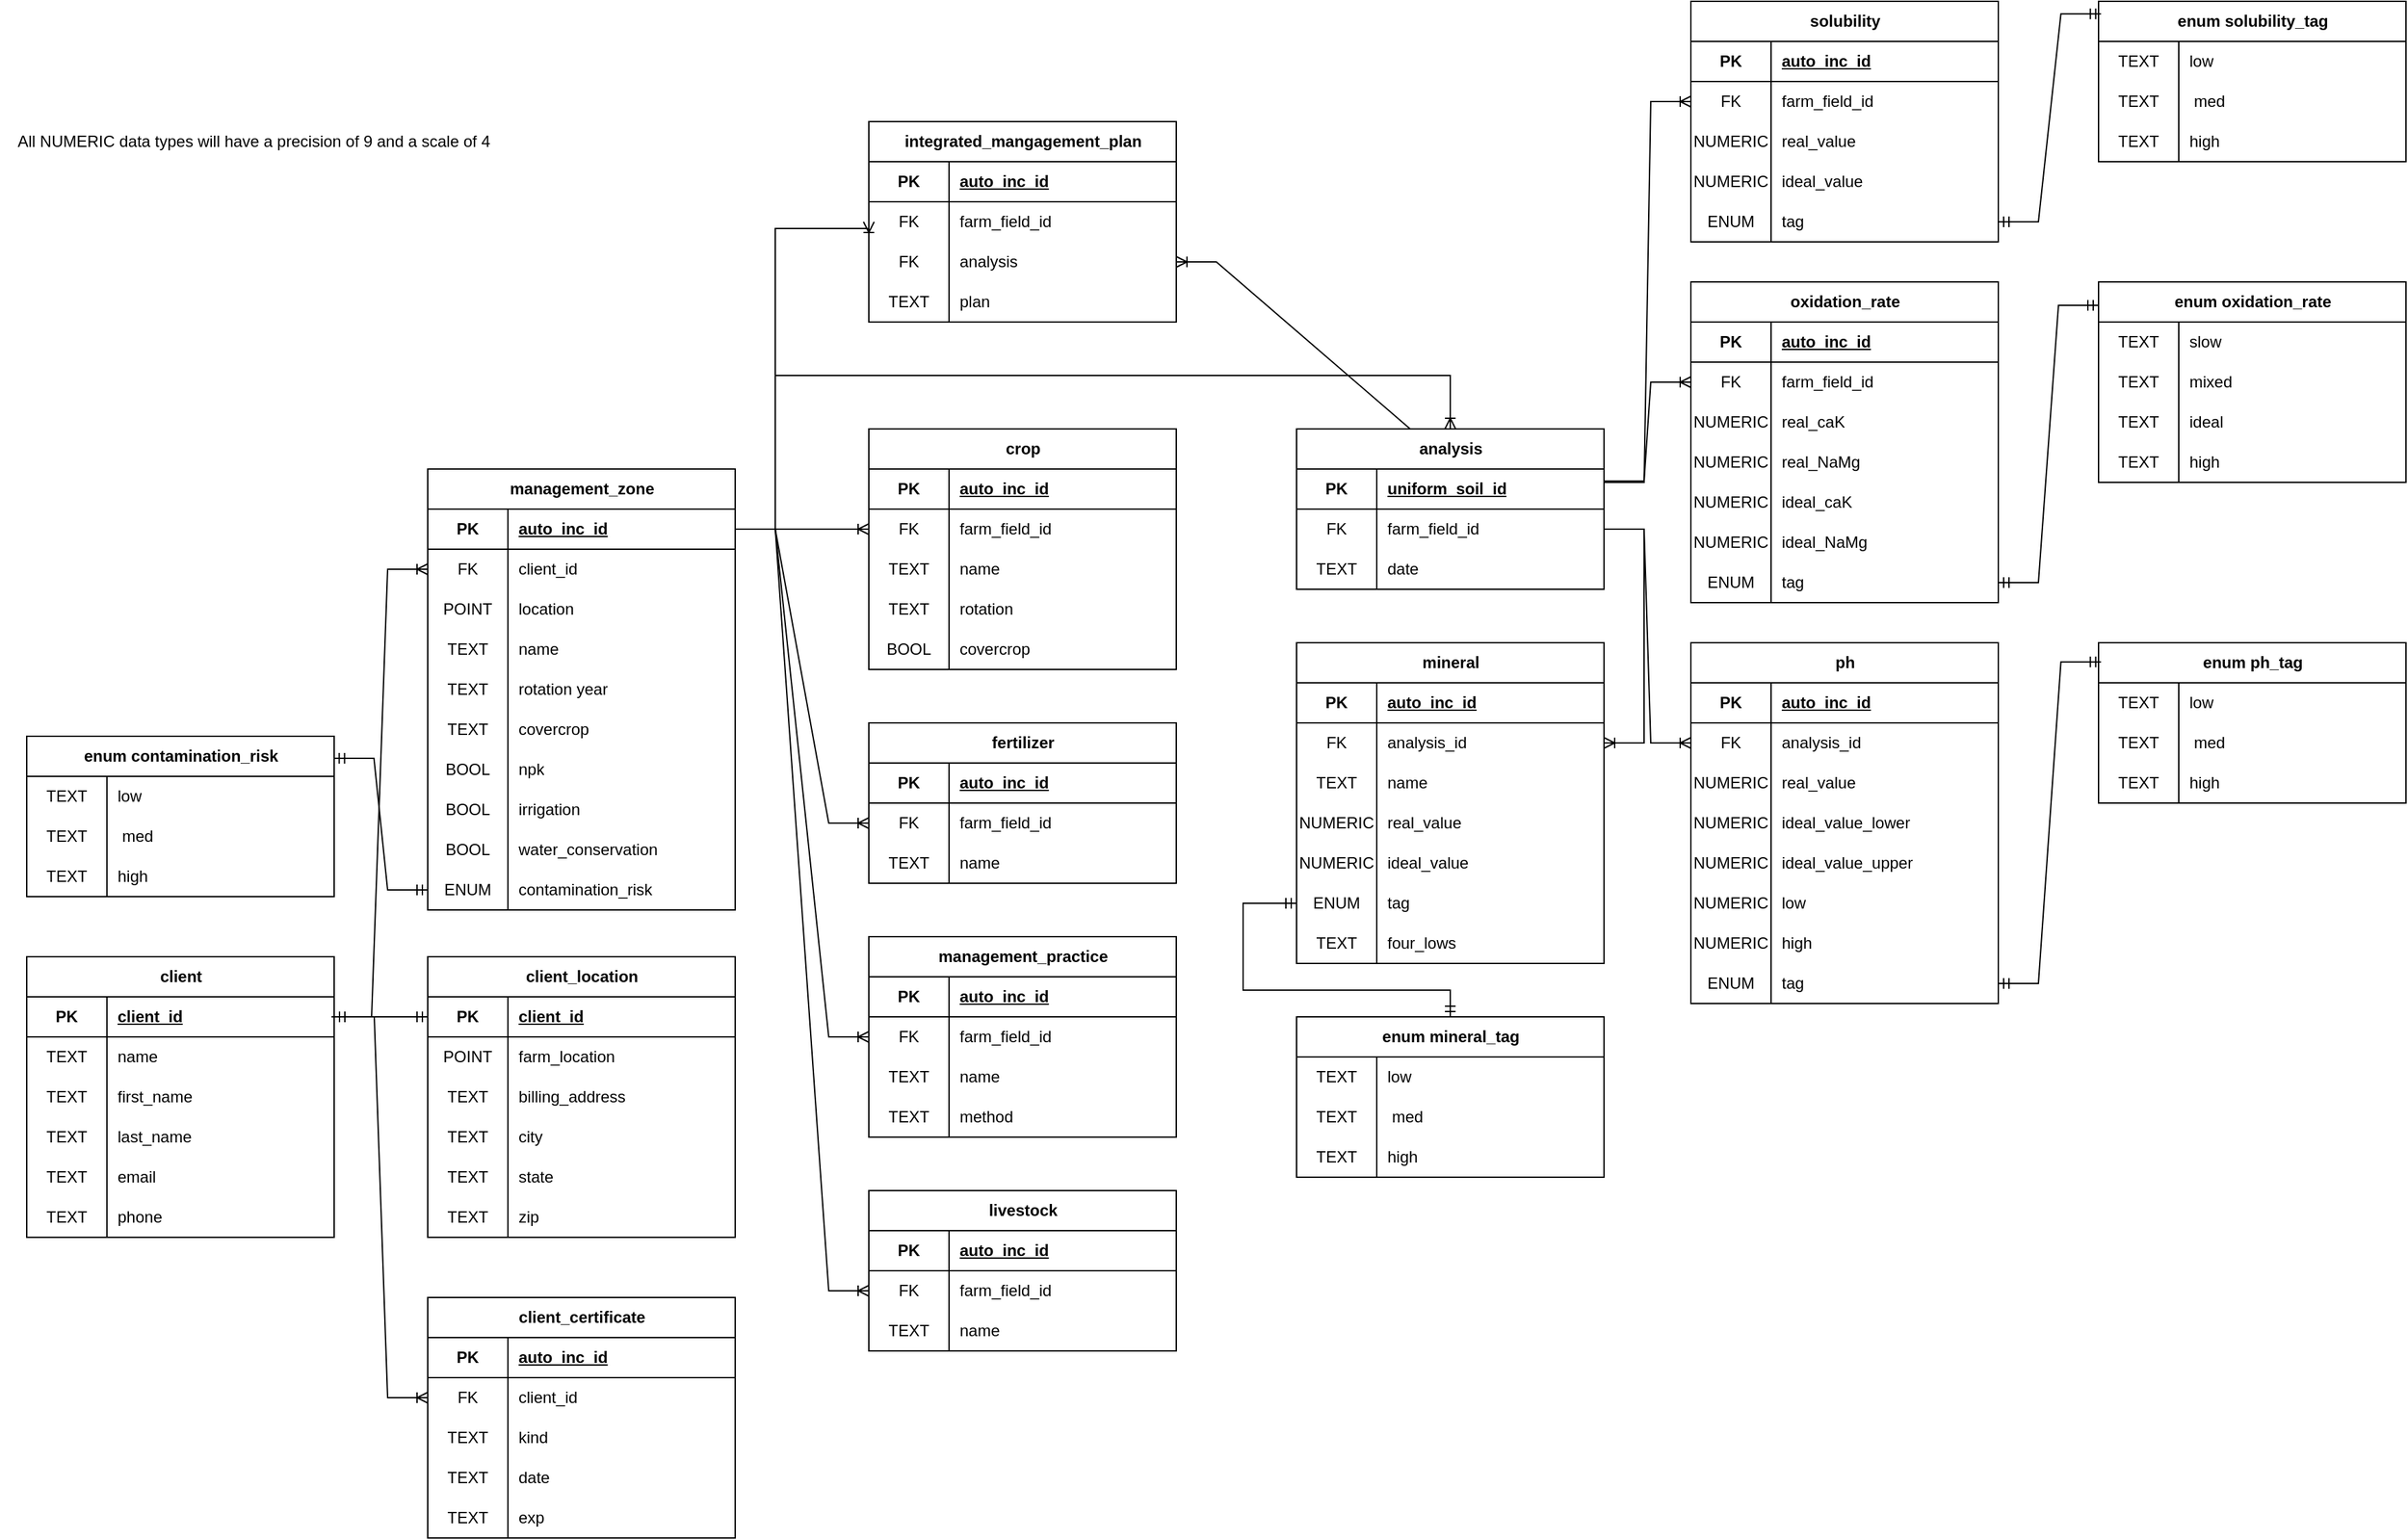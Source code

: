 <mxfile version="28.1.2">
  <diagram name="Page-1" id="g5I1WI6cauZtKG3a9vCZ">
    <mxGraphModel dx="2550" dy="2965" grid="1" gridSize="10" guides="1" tooltips="1" connect="1" arrows="1" fold="1" page="1" pageScale="1" pageWidth="850" pageHeight="1100" math="0" shadow="0">
      <root>
        <mxCell id="0" />
        <mxCell id="1" parent="0" />
        <mxCell id="ep0V2J5eeQuFn0R-BPp5-1" value="client" style="shape=table;startSize=30;container=1;collapsible=1;childLayout=tableLayout;fixedRows=1;rowLines=0;fontStyle=1;align=center;resizeLast=1;html=1;" parent="1" vertex="1">
          <mxGeometry x="30" y="-135" width="230" height="210" as="geometry" />
        </mxCell>
        <mxCell id="ep0V2J5eeQuFn0R-BPp5-2" value="" style="shape=tableRow;horizontal=0;startSize=0;swimlaneHead=0;swimlaneBody=0;fillColor=none;collapsible=0;dropTarget=0;points=[[0,0.5],[1,0.5]];portConstraint=eastwest;top=0;left=0;right=0;bottom=1;" parent="ep0V2J5eeQuFn0R-BPp5-1" vertex="1">
          <mxGeometry y="30" width="230" height="30" as="geometry" />
        </mxCell>
        <mxCell id="ep0V2J5eeQuFn0R-BPp5-3" value="PK" style="shape=partialRectangle;connectable=0;fillColor=none;top=0;left=0;bottom=0;right=0;fontStyle=1;overflow=hidden;whiteSpace=wrap;html=1;" parent="ep0V2J5eeQuFn0R-BPp5-2" vertex="1">
          <mxGeometry width="60" height="30" as="geometry">
            <mxRectangle width="60" height="30" as="alternateBounds" />
          </mxGeometry>
        </mxCell>
        <mxCell id="ep0V2J5eeQuFn0R-BPp5-4" value="client_id" style="shape=partialRectangle;connectable=0;fillColor=none;top=0;left=0;bottom=0;right=0;align=left;spacingLeft=6;fontStyle=5;overflow=hidden;whiteSpace=wrap;html=1;" parent="ep0V2J5eeQuFn0R-BPp5-2" vertex="1">
          <mxGeometry x="60" width="170" height="30" as="geometry">
            <mxRectangle width="170" height="30" as="alternateBounds" />
          </mxGeometry>
        </mxCell>
        <mxCell id="ep0V2J5eeQuFn0R-BPp5-8" value="" style="shape=tableRow;horizontal=0;startSize=0;swimlaneHead=0;swimlaneBody=0;fillColor=none;collapsible=0;dropTarget=0;points=[[0,0.5],[1,0.5]];portConstraint=eastwest;top=0;left=0;right=0;bottom=0;" parent="ep0V2J5eeQuFn0R-BPp5-1" vertex="1">
          <mxGeometry y="60" width="230" height="30" as="geometry" />
        </mxCell>
        <mxCell id="ep0V2J5eeQuFn0R-BPp5-9" value="TEXT" style="shape=partialRectangle;connectable=0;fillColor=none;top=0;left=0;bottom=0;right=0;editable=1;overflow=hidden;whiteSpace=wrap;html=1;" parent="ep0V2J5eeQuFn0R-BPp5-8" vertex="1">
          <mxGeometry width="60" height="30" as="geometry">
            <mxRectangle width="60" height="30" as="alternateBounds" />
          </mxGeometry>
        </mxCell>
        <mxCell id="ep0V2J5eeQuFn0R-BPp5-10" value="name" style="shape=partialRectangle;connectable=0;fillColor=none;top=0;left=0;bottom=0;right=0;align=left;spacingLeft=6;overflow=hidden;whiteSpace=wrap;html=1;" parent="ep0V2J5eeQuFn0R-BPp5-8" vertex="1">
          <mxGeometry x="60" width="170" height="30" as="geometry">
            <mxRectangle width="170" height="30" as="alternateBounds" />
          </mxGeometry>
        </mxCell>
        <mxCell id="ep0V2J5eeQuFn0R-BPp5-11" value="" style="shape=tableRow;horizontal=0;startSize=0;swimlaneHead=0;swimlaneBody=0;fillColor=none;collapsible=0;dropTarget=0;points=[[0,0.5],[1,0.5]];portConstraint=eastwest;top=0;left=0;right=0;bottom=0;" parent="ep0V2J5eeQuFn0R-BPp5-1" vertex="1">
          <mxGeometry y="90" width="230" height="30" as="geometry" />
        </mxCell>
        <mxCell id="ep0V2J5eeQuFn0R-BPp5-12" value="TEXT" style="shape=partialRectangle;connectable=0;fillColor=none;top=0;left=0;bottom=0;right=0;editable=1;overflow=hidden;whiteSpace=wrap;html=1;" parent="ep0V2J5eeQuFn0R-BPp5-11" vertex="1">
          <mxGeometry width="60" height="30" as="geometry">
            <mxRectangle width="60" height="30" as="alternateBounds" />
          </mxGeometry>
        </mxCell>
        <mxCell id="ep0V2J5eeQuFn0R-BPp5-13" value="first_name" style="shape=partialRectangle;connectable=0;fillColor=none;top=0;left=0;bottom=0;right=0;align=left;spacingLeft=6;overflow=hidden;whiteSpace=wrap;html=1;" parent="ep0V2J5eeQuFn0R-BPp5-11" vertex="1">
          <mxGeometry x="60" width="170" height="30" as="geometry">
            <mxRectangle width="170" height="30" as="alternateBounds" />
          </mxGeometry>
        </mxCell>
        <mxCell id="ep0V2J5eeQuFn0R-BPp5-68" value="" style="shape=tableRow;horizontal=0;startSize=0;swimlaneHead=0;swimlaneBody=0;fillColor=none;collapsible=0;dropTarget=0;points=[[0,0.5],[1,0.5]];portConstraint=eastwest;top=0;left=0;right=0;bottom=0;" parent="ep0V2J5eeQuFn0R-BPp5-1" vertex="1">
          <mxGeometry y="120" width="230" height="30" as="geometry" />
        </mxCell>
        <mxCell id="ep0V2J5eeQuFn0R-BPp5-69" value="TEXT" style="shape=partialRectangle;connectable=0;fillColor=none;top=0;left=0;bottom=0;right=0;editable=1;overflow=hidden;whiteSpace=wrap;html=1;" parent="ep0V2J5eeQuFn0R-BPp5-68" vertex="1">
          <mxGeometry width="60" height="30" as="geometry">
            <mxRectangle width="60" height="30" as="alternateBounds" />
          </mxGeometry>
        </mxCell>
        <mxCell id="ep0V2J5eeQuFn0R-BPp5-70" value="last_name" style="shape=partialRectangle;connectable=0;fillColor=none;top=0;left=0;bottom=0;right=0;align=left;spacingLeft=6;overflow=hidden;whiteSpace=wrap;html=1;" parent="ep0V2J5eeQuFn0R-BPp5-68" vertex="1">
          <mxGeometry x="60" width="170" height="30" as="geometry">
            <mxRectangle width="170" height="30" as="alternateBounds" />
          </mxGeometry>
        </mxCell>
        <mxCell id="ep0V2J5eeQuFn0R-BPp5-71" value="" style="shape=tableRow;horizontal=0;startSize=0;swimlaneHead=0;swimlaneBody=0;fillColor=none;collapsible=0;dropTarget=0;points=[[0,0.5],[1,0.5]];portConstraint=eastwest;top=0;left=0;right=0;bottom=0;" parent="ep0V2J5eeQuFn0R-BPp5-1" vertex="1">
          <mxGeometry y="150" width="230" height="30" as="geometry" />
        </mxCell>
        <mxCell id="ep0V2J5eeQuFn0R-BPp5-72" value="TEXT" style="shape=partialRectangle;connectable=0;fillColor=none;top=0;left=0;bottom=0;right=0;editable=1;overflow=hidden;whiteSpace=wrap;html=1;" parent="ep0V2J5eeQuFn0R-BPp5-71" vertex="1">
          <mxGeometry width="60" height="30" as="geometry">
            <mxRectangle width="60" height="30" as="alternateBounds" />
          </mxGeometry>
        </mxCell>
        <mxCell id="ep0V2J5eeQuFn0R-BPp5-73" value="email" style="shape=partialRectangle;connectable=0;fillColor=none;top=0;left=0;bottom=0;right=0;align=left;spacingLeft=6;overflow=hidden;whiteSpace=wrap;html=1;" parent="ep0V2J5eeQuFn0R-BPp5-71" vertex="1">
          <mxGeometry x="60" width="170" height="30" as="geometry">
            <mxRectangle width="170" height="30" as="alternateBounds" />
          </mxGeometry>
        </mxCell>
        <mxCell id="ep0V2J5eeQuFn0R-BPp5-74" value="" style="shape=tableRow;horizontal=0;startSize=0;swimlaneHead=0;swimlaneBody=0;fillColor=none;collapsible=0;dropTarget=0;points=[[0,0.5],[1,0.5]];portConstraint=eastwest;top=0;left=0;right=0;bottom=0;" parent="ep0V2J5eeQuFn0R-BPp5-1" vertex="1">
          <mxGeometry y="180" width="230" height="30" as="geometry" />
        </mxCell>
        <mxCell id="ep0V2J5eeQuFn0R-BPp5-75" value="TEXT" style="shape=partialRectangle;connectable=0;fillColor=none;top=0;left=0;bottom=0;right=0;editable=1;overflow=hidden;whiteSpace=wrap;html=1;" parent="ep0V2J5eeQuFn0R-BPp5-74" vertex="1">
          <mxGeometry width="60" height="30" as="geometry">
            <mxRectangle width="60" height="30" as="alternateBounds" />
          </mxGeometry>
        </mxCell>
        <mxCell id="ep0V2J5eeQuFn0R-BPp5-76" value="phone" style="shape=partialRectangle;connectable=0;fillColor=none;top=0;left=0;bottom=0;right=0;align=left;spacingLeft=6;overflow=hidden;whiteSpace=wrap;html=1;" parent="ep0V2J5eeQuFn0R-BPp5-74" vertex="1">
          <mxGeometry x="60" width="170" height="30" as="geometry">
            <mxRectangle width="170" height="30" as="alternateBounds" />
          </mxGeometry>
        </mxCell>
        <mxCell id="ep0V2J5eeQuFn0R-BPp5-14" value="client_location" style="shape=table;startSize=30;container=1;collapsible=1;childLayout=tableLayout;fixedRows=1;rowLines=0;fontStyle=1;align=center;resizeLast=1;html=1;" parent="1" vertex="1">
          <mxGeometry x="330" y="-135" width="230" height="210" as="geometry" />
        </mxCell>
        <mxCell id="ep0V2J5eeQuFn0R-BPp5-15" value="" style="shape=tableRow;horizontal=0;startSize=0;swimlaneHead=0;swimlaneBody=0;fillColor=none;collapsible=0;dropTarget=0;points=[[0,0.5],[1,0.5]];portConstraint=eastwest;top=0;left=0;right=0;bottom=1;" parent="ep0V2J5eeQuFn0R-BPp5-14" vertex="1">
          <mxGeometry y="30" width="230" height="30" as="geometry" />
        </mxCell>
        <mxCell id="ep0V2J5eeQuFn0R-BPp5-16" value="PK" style="shape=partialRectangle;connectable=0;fillColor=none;top=0;left=0;bottom=0;right=0;fontStyle=1;overflow=hidden;whiteSpace=wrap;html=1;" parent="ep0V2J5eeQuFn0R-BPp5-15" vertex="1">
          <mxGeometry width="60" height="30" as="geometry">
            <mxRectangle width="60" height="30" as="alternateBounds" />
          </mxGeometry>
        </mxCell>
        <mxCell id="ep0V2J5eeQuFn0R-BPp5-17" value="client_id" style="shape=partialRectangle;connectable=0;fillColor=none;top=0;left=0;bottom=0;right=0;align=left;spacingLeft=6;fontStyle=5;overflow=hidden;whiteSpace=wrap;html=1;" parent="ep0V2J5eeQuFn0R-BPp5-15" vertex="1">
          <mxGeometry x="60" width="170" height="30" as="geometry">
            <mxRectangle width="170" height="30" as="alternateBounds" />
          </mxGeometry>
        </mxCell>
        <mxCell id="ep0V2J5eeQuFn0R-BPp5-18" value="" style="shape=tableRow;horizontal=0;startSize=0;swimlaneHead=0;swimlaneBody=0;fillColor=none;collapsible=0;dropTarget=0;points=[[0,0.5],[1,0.5]];portConstraint=eastwest;top=0;left=0;right=0;bottom=0;" parent="ep0V2J5eeQuFn0R-BPp5-14" vertex="1">
          <mxGeometry y="60" width="230" height="30" as="geometry" />
        </mxCell>
        <mxCell id="ep0V2J5eeQuFn0R-BPp5-19" value="POINT" style="shape=partialRectangle;connectable=0;fillColor=none;top=0;left=0;bottom=0;right=0;editable=1;overflow=hidden;whiteSpace=wrap;html=1;" parent="ep0V2J5eeQuFn0R-BPp5-18" vertex="1">
          <mxGeometry width="60" height="30" as="geometry">
            <mxRectangle width="60" height="30" as="alternateBounds" />
          </mxGeometry>
        </mxCell>
        <mxCell id="ep0V2J5eeQuFn0R-BPp5-20" value="farm_location" style="shape=partialRectangle;connectable=0;fillColor=none;top=0;left=0;bottom=0;right=0;align=left;spacingLeft=6;overflow=hidden;whiteSpace=wrap;html=1;" parent="ep0V2J5eeQuFn0R-BPp5-18" vertex="1">
          <mxGeometry x="60" width="170" height="30" as="geometry">
            <mxRectangle width="170" height="30" as="alternateBounds" />
          </mxGeometry>
        </mxCell>
        <mxCell id="ep0V2J5eeQuFn0R-BPp5-21" value="" style="shape=tableRow;horizontal=0;startSize=0;swimlaneHead=0;swimlaneBody=0;fillColor=none;collapsible=0;dropTarget=0;points=[[0,0.5],[1,0.5]];portConstraint=eastwest;top=0;left=0;right=0;bottom=0;" parent="ep0V2J5eeQuFn0R-BPp5-14" vertex="1">
          <mxGeometry y="90" width="230" height="30" as="geometry" />
        </mxCell>
        <mxCell id="ep0V2J5eeQuFn0R-BPp5-22" value="TEXT" style="shape=partialRectangle;connectable=0;fillColor=none;top=0;left=0;bottom=0;right=0;editable=1;overflow=hidden;whiteSpace=wrap;html=1;" parent="ep0V2J5eeQuFn0R-BPp5-21" vertex="1">
          <mxGeometry width="60" height="30" as="geometry">
            <mxRectangle width="60" height="30" as="alternateBounds" />
          </mxGeometry>
        </mxCell>
        <mxCell id="ep0V2J5eeQuFn0R-BPp5-23" value="billing_address" style="shape=partialRectangle;connectable=0;fillColor=none;top=0;left=0;bottom=0;right=0;align=left;spacingLeft=6;overflow=hidden;whiteSpace=wrap;html=1;" parent="ep0V2J5eeQuFn0R-BPp5-21" vertex="1">
          <mxGeometry x="60" width="170" height="30" as="geometry">
            <mxRectangle width="170" height="30" as="alternateBounds" />
          </mxGeometry>
        </mxCell>
        <mxCell id="ep0V2J5eeQuFn0R-BPp5-24" value="" style="shape=tableRow;horizontal=0;startSize=0;swimlaneHead=0;swimlaneBody=0;fillColor=none;collapsible=0;dropTarget=0;points=[[0,0.5],[1,0.5]];portConstraint=eastwest;top=0;left=0;right=0;bottom=0;" parent="ep0V2J5eeQuFn0R-BPp5-14" vertex="1">
          <mxGeometry y="120" width="230" height="30" as="geometry" />
        </mxCell>
        <mxCell id="ep0V2J5eeQuFn0R-BPp5-25" value="TEXT" style="shape=partialRectangle;connectable=0;fillColor=none;top=0;left=0;bottom=0;right=0;editable=1;overflow=hidden;whiteSpace=wrap;html=1;" parent="ep0V2J5eeQuFn0R-BPp5-24" vertex="1">
          <mxGeometry width="60" height="30" as="geometry">
            <mxRectangle width="60" height="30" as="alternateBounds" />
          </mxGeometry>
        </mxCell>
        <mxCell id="ep0V2J5eeQuFn0R-BPp5-26" value="city" style="shape=partialRectangle;connectable=0;fillColor=none;top=0;left=0;bottom=0;right=0;align=left;spacingLeft=6;overflow=hidden;whiteSpace=wrap;html=1;" parent="ep0V2J5eeQuFn0R-BPp5-24" vertex="1">
          <mxGeometry x="60" width="170" height="30" as="geometry">
            <mxRectangle width="170" height="30" as="alternateBounds" />
          </mxGeometry>
        </mxCell>
        <mxCell id="ep0V2J5eeQuFn0R-BPp5-77" value="" style="shape=tableRow;horizontal=0;startSize=0;swimlaneHead=0;swimlaneBody=0;fillColor=none;collapsible=0;dropTarget=0;points=[[0,0.5],[1,0.5]];portConstraint=eastwest;top=0;left=0;right=0;bottom=0;" parent="ep0V2J5eeQuFn0R-BPp5-14" vertex="1">
          <mxGeometry y="150" width="230" height="30" as="geometry" />
        </mxCell>
        <mxCell id="ep0V2J5eeQuFn0R-BPp5-78" value="TEXT" style="shape=partialRectangle;connectable=0;fillColor=none;top=0;left=0;bottom=0;right=0;editable=1;overflow=hidden;whiteSpace=wrap;html=1;" parent="ep0V2J5eeQuFn0R-BPp5-77" vertex="1">
          <mxGeometry width="60" height="30" as="geometry">
            <mxRectangle width="60" height="30" as="alternateBounds" />
          </mxGeometry>
        </mxCell>
        <mxCell id="ep0V2J5eeQuFn0R-BPp5-79" value="state" style="shape=partialRectangle;connectable=0;fillColor=none;top=0;left=0;bottom=0;right=0;align=left;spacingLeft=6;overflow=hidden;whiteSpace=wrap;html=1;" parent="ep0V2J5eeQuFn0R-BPp5-77" vertex="1">
          <mxGeometry x="60" width="170" height="30" as="geometry">
            <mxRectangle width="170" height="30" as="alternateBounds" />
          </mxGeometry>
        </mxCell>
        <mxCell id="ep0V2J5eeQuFn0R-BPp5-80" value="" style="shape=tableRow;horizontal=0;startSize=0;swimlaneHead=0;swimlaneBody=0;fillColor=none;collapsible=0;dropTarget=0;points=[[0,0.5],[1,0.5]];portConstraint=eastwest;top=0;left=0;right=0;bottom=0;" parent="ep0V2J5eeQuFn0R-BPp5-14" vertex="1">
          <mxGeometry y="180" width="230" height="30" as="geometry" />
        </mxCell>
        <mxCell id="ep0V2J5eeQuFn0R-BPp5-81" value="TEXT" style="shape=partialRectangle;connectable=0;fillColor=none;top=0;left=0;bottom=0;right=0;editable=1;overflow=hidden;whiteSpace=wrap;html=1;" parent="ep0V2J5eeQuFn0R-BPp5-80" vertex="1">
          <mxGeometry width="60" height="30" as="geometry">
            <mxRectangle width="60" height="30" as="alternateBounds" />
          </mxGeometry>
        </mxCell>
        <mxCell id="ep0V2J5eeQuFn0R-BPp5-82" value="zip" style="shape=partialRectangle;connectable=0;fillColor=none;top=0;left=0;bottom=0;right=0;align=left;spacingLeft=6;overflow=hidden;whiteSpace=wrap;html=1;" parent="ep0V2J5eeQuFn0R-BPp5-80" vertex="1">
          <mxGeometry x="60" width="170" height="30" as="geometry">
            <mxRectangle width="170" height="30" as="alternateBounds" />
          </mxGeometry>
        </mxCell>
        <mxCell id="ep0V2J5eeQuFn0R-BPp5-83" value="client_certificate" style="shape=table;startSize=30;container=1;collapsible=1;childLayout=tableLayout;fixedRows=1;rowLines=0;fontStyle=1;align=center;resizeLast=1;html=1;" parent="1" vertex="1">
          <mxGeometry x="330" y="120" width="230" height="180" as="geometry" />
        </mxCell>
        <mxCell id="ep0V2J5eeQuFn0R-BPp5-84" value="" style="shape=tableRow;horizontal=0;startSize=0;swimlaneHead=0;swimlaneBody=0;fillColor=none;collapsible=0;dropTarget=0;points=[[0,0.5],[1,0.5]];portConstraint=eastwest;top=0;left=0;right=0;bottom=1;" parent="ep0V2J5eeQuFn0R-BPp5-83" vertex="1">
          <mxGeometry y="30" width="230" height="30" as="geometry" />
        </mxCell>
        <mxCell id="ep0V2J5eeQuFn0R-BPp5-85" value="PK" style="shape=partialRectangle;connectable=0;fillColor=none;top=0;left=0;bottom=0;right=0;fontStyle=1;overflow=hidden;whiteSpace=wrap;html=1;" parent="ep0V2J5eeQuFn0R-BPp5-84" vertex="1">
          <mxGeometry width="60" height="30" as="geometry">
            <mxRectangle width="60" height="30" as="alternateBounds" />
          </mxGeometry>
        </mxCell>
        <mxCell id="ep0V2J5eeQuFn0R-BPp5-86" value="auto_inc_id" style="shape=partialRectangle;connectable=0;fillColor=none;top=0;left=0;bottom=0;right=0;align=left;spacingLeft=6;fontStyle=5;overflow=hidden;whiteSpace=wrap;html=1;" parent="ep0V2J5eeQuFn0R-BPp5-84" vertex="1">
          <mxGeometry x="60" width="170" height="30" as="geometry">
            <mxRectangle width="170" height="30" as="alternateBounds" />
          </mxGeometry>
        </mxCell>
        <mxCell id="ep0V2J5eeQuFn0R-BPp5-87" value="" style="shape=tableRow;horizontal=0;startSize=0;swimlaneHead=0;swimlaneBody=0;fillColor=none;collapsible=0;dropTarget=0;points=[[0,0.5],[1,0.5]];portConstraint=eastwest;top=0;left=0;right=0;bottom=0;" parent="ep0V2J5eeQuFn0R-BPp5-83" vertex="1">
          <mxGeometry y="60" width="230" height="30" as="geometry" />
        </mxCell>
        <mxCell id="ep0V2J5eeQuFn0R-BPp5-88" value="FK" style="shape=partialRectangle;connectable=0;fillColor=none;top=0;left=0;bottom=0;right=0;editable=1;overflow=hidden;whiteSpace=wrap;html=1;" parent="ep0V2J5eeQuFn0R-BPp5-87" vertex="1">
          <mxGeometry width="60" height="30" as="geometry">
            <mxRectangle width="60" height="30" as="alternateBounds" />
          </mxGeometry>
        </mxCell>
        <mxCell id="ep0V2J5eeQuFn0R-BPp5-89" value="client_id" style="shape=partialRectangle;connectable=0;fillColor=none;top=0;left=0;bottom=0;right=0;align=left;spacingLeft=6;overflow=hidden;whiteSpace=wrap;html=1;" parent="ep0V2J5eeQuFn0R-BPp5-87" vertex="1">
          <mxGeometry x="60" width="170" height="30" as="geometry">
            <mxRectangle width="170" height="30" as="alternateBounds" />
          </mxGeometry>
        </mxCell>
        <mxCell id="ep0V2J5eeQuFn0R-BPp5-90" value="" style="shape=tableRow;horizontal=0;startSize=0;swimlaneHead=0;swimlaneBody=0;fillColor=none;collapsible=0;dropTarget=0;points=[[0,0.5],[1,0.5]];portConstraint=eastwest;top=0;left=0;right=0;bottom=0;" parent="ep0V2J5eeQuFn0R-BPp5-83" vertex="1">
          <mxGeometry y="90" width="230" height="30" as="geometry" />
        </mxCell>
        <mxCell id="ep0V2J5eeQuFn0R-BPp5-91" value="TEXT" style="shape=partialRectangle;connectable=0;fillColor=none;top=0;left=0;bottom=0;right=0;editable=1;overflow=hidden;whiteSpace=wrap;html=1;" parent="ep0V2J5eeQuFn0R-BPp5-90" vertex="1">
          <mxGeometry width="60" height="30" as="geometry">
            <mxRectangle width="60" height="30" as="alternateBounds" />
          </mxGeometry>
        </mxCell>
        <mxCell id="ep0V2J5eeQuFn0R-BPp5-92" value="kind" style="shape=partialRectangle;connectable=0;fillColor=none;top=0;left=0;bottom=0;right=0;align=left;spacingLeft=6;overflow=hidden;whiteSpace=wrap;html=1;" parent="ep0V2J5eeQuFn0R-BPp5-90" vertex="1">
          <mxGeometry x="60" width="170" height="30" as="geometry">
            <mxRectangle width="170" height="30" as="alternateBounds" />
          </mxGeometry>
        </mxCell>
        <mxCell id="ep0V2J5eeQuFn0R-BPp5-93" value="" style="shape=tableRow;horizontal=0;startSize=0;swimlaneHead=0;swimlaneBody=0;fillColor=none;collapsible=0;dropTarget=0;points=[[0,0.5],[1,0.5]];portConstraint=eastwest;top=0;left=0;right=0;bottom=0;" parent="ep0V2J5eeQuFn0R-BPp5-83" vertex="1">
          <mxGeometry y="120" width="230" height="30" as="geometry" />
        </mxCell>
        <mxCell id="ep0V2J5eeQuFn0R-BPp5-94" value="TEXT" style="shape=partialRectangle;connectable=0;fillColor=none;top=0;left=0;bottom=0;right=0;editable=1;overflow=hidden;whiteSpace=wrap;html=1;" parent="ep0V2J5eeQuFn0R-BPp5-93" vertex="1">
          <mxGeometry width="60" height="30" as="geometry">
            <mxRectangle width="60" height="30" as="alternateBounds" />
          </mxGeometry>
        </mxCell>
        <mxCell id="ep0V2J5eeQuFn0R-BPp5-95" value="date" style="shape=partialRectangle;connectable=0;fillColor=none;top=0;left=0;bottom=0;right=0;align=left;spacingLeft=6;overflow=hidden;whiteSpace=wrap;html=1;" parent="ep0V2J5eeQuFn0R-BPp5-93" vertex="1">
          <mxGeometry x="60" width="170" height="30" as="geometry">
            <mxRectangle width="170" height="30" as="alternateBounds" />
          </mxGeometry>
        </mxCell>
        <mxCell id="ep0V2J5eeQuFn0R-BPp5-96" value="" style="shape=tableRow;horizontal=0;startSize=0;swimlaneHead=0;swimlaneBody=0;fillColor=none;collapsible=0;dropTarget=0;points=[[0,0.5],[1,0.5]];portConstraint=eastwest;top=0;left=0;right=0;bottom=0;" parent="ep0V2J5eeQuFn0R-BPp5-83" vertex="1">
          <mxGeometry y="150" width="230" height="30" as="geometry" />
        </mxCell>
        <mxCell id="ep0V2J5eeQuFn0R-BPp5-97" value="TEXT" style="shape=partialRectangle;connectable=0;fillColor=none;top=0;left=0;bottom=0;right=0;editable=1;overflow=hidden;whiteSpace=wrap;html=1;" parent="ep0V2J5eeQuFn0R-BPp5-96" vertex="1">
          <mxGeometry width="60" height="30" as="geometry">
            <mxRectangle width="60" height="30" as="alternateBounds" />
          </mxGeometry>
        </mxCell>
        <mxCell id="ep0V2J5eeQuFn0R-BPp5-98" value="exp" style="shape=partialRectangle;connectable=0;fillColor=none;top=0;left=0;bottom=0;right=0;align=left;spacingLeft=6;overflow=hidden;whiteSpace=wrap;html=1;" parent="ep0V2J5eeQuFn0R-BPp5-96" vertex="1">
          <mxGeometry x="60" width="170" height="30" as="geometry">
            <mxRectangle width="170" height="30" as="alternateBounds" />
          </mxGeometry>
        </mxCell>
        <mxCell id="ep0V2J5eeQuFn0R-BPp5-102" value="" style="edgeStyle=entityRelationEdgeStyle;fontSize=12;html=1;endArrow=ERoneToMany;rounded=0;entryX=0;entryY=0.5;entryDx=0;entryDy=0;" parent="1" target="ep0V2J5eeQuFn0R-BPp5-87" edge="1">
          <mxGeometry width="100" height="100" relative="1" as="geometry">
            <mxPoint x="260" y="-90" as="sourcePoint" />
            <mxPoint x="480" y="280" as="targetPoint" />
          </mxGeometry>
        </mxCell>
        <mxCell id="ep0V2J5eeQuFn0R-BPp5-103" value="" style="edgeStyle=entityRelationEdgeStyle;fontSize=12;html=1;endArrow=ERmandOne;startArrow=ERmandOne;rounded=0;" parent="1" target="ep0V2J5eeQuFn0R-BPp5-15" edge="1">
          <mxGeometry width="100" height="100" relative="1" as="geometry">
            <mxPoint x="260" y="-90" as="sourcePoint" />
            <mxPoint x="480" y="280" as="targetPoint" />
          </mxGeometry>
        </mxCell>
        <mxCell id="ep0V2J5eeQuFn0R-BPp5-104" value="management_zone" style="shape=table;startSize=30;container=1;collapsible=1;childLayout=tableLayout;fixedRows=1;rowLines=0;fontStyle=1;align=center;resizeLast=1;html=1;" parent="1" vertex="1">
          <mxGeometry x="330" y="-500" width="230" height="330" as="geometry" />
        </mxCell>
        <mxCell id="ep0V2J5eeQuFn0R-BPp5-105" value="" style="shape=tableRow;horizontal=0;startSize=0;swimlaneHead=0;swimlaneBody=0;fillColor=none;collapsible=0;dropTarget=0;points=[[0,0.5],[1,0.5]];portConstraint=eastwest;top=0;left=0;right=0;bottom=1;" parent="ep0V2J5eeQuFn0R-BPp5-104" vertex="1">
          <mxGeometry y="30" width="230" height="30" as="geometry" />
        </mxCell>
        <mxCell id="ep0V2J5eeQuFn0R-BPp5-106" value="PK" style="shape=partialRectangle;connectable=0;fillColor=none;top=0;left=0;bottom=0;right=0;fontStyle=1;overflow=hidden;whiteSpace=wrap;html=1;" parent="ep0V2J5eeQuFn0R-BPp5-105" vertex="1">
          <mxGeometry width="60" height="30" as="geometry">
            <mxRectangle width="60" height="30" as="alternateBounds" />
          </mxGeometry>
        </mxCell>
        <mxCell id="ep0V2J5eeQuFn0R-BPp5-107" value="auto_inc_id" style="shape=partialRectangle;connectable=0;fillColor=none;top=0;left=0;bottom=0;right=0;align=left;spacingLeft=6;fontStyle=5;overflow=hidden;whiteSpace=wrap;html=1;" parent="ep0V2J5eeQuFn0R-BPp5-105" vertex="1">
          <mxGeometry x="60" width="170" height="30" as="geometry">
            <mxRectangle width="170" height="30" as="alternateBounds" />
          </mxGeometry>
        </mxCell>
        <mxCell id="ep0V2J5eeQuFn0R-BPp5-142" value="" style="shape=tableRow;horizontal=0;startSize=0;swimlaneHead=0;swimlaneBody=0;fillColor=none;collapsible=0;dropTarget=0;points=[[0,0.5],[1,0.5]];portConstraint=eastwest;top=0;left=0;right=0;bottom=0;" parent="ep0V2J5eeQuFn0R-BPp5-104" vertex="1">
          <mxGeometry y="60" width="230" height="30" as="geometry" />
        </mxCell>
        <mxCell id="ep0V2J5eeQuFn0R-BPp5-143" value="FK" style="shape=partialRectangle;connectable=0;fillColor=none;top=0;left=0;bottom=0;right=0;editable=1;overflow=hidden;whiteSpace=wrap;html=1;" parent="ep0V2J5eeQuFn0R-BPp5-142" vertex="1">
          <mxGeometry width="60" height="30" as="geometry">
            <mxRectangle width="60" height="30" as="alternateBounds" />
          </mxGeometry>
        </mxCell>
        <mxCell id="ep0V2J5eeQuFn0R-BPp5-144" value="client_id" style="shape=partialRectangle;connectable=0;fillColor=none;top=0;left=0;bottom=0;right=0;align=left;spacingLeft=6;overflow=hidden;whiteSpace=wrap;html=1;" parent="ep0V2J5eeQuFn0R-BPp5-142" vertex="1">
          <mxGeometry x="60" width="170" height="30" as="geometry">
            <mxRectangle width="170" height="30" as="alternateBounds" />
          </mxGeometry>
        </mxCell>
        <mxCell id="ep0V2J5eeQuFn0R-BPp5-108" value="" style="shape=tableRow;horizontal=0;startSize=0;swimlaneHead=0;swimlaneBody=0;fillColor=none;collapsible=0;dropTarget=0;points=[[0,0.5],[1,0.5]];portConstraint=eastwest;top=0;left=0;right=0;bottom=0;" parent="ep0V2J5eeQuFn0R-BPp5-104" vertex="1">
          <mxGeometry y="90" width="230" height="30" as="geometry" />
        </mxCell>
        <mxCell id="ep0V2J5eeQuFn0R-BPp5-109" value="POINT" style="shape=partialRectangle;connectable=0;fillColor=none;top=0;left=0;bottom=0;right=0;editable=1;overflow=hidden;whiteSpace=wrap;html=1;" parent="ep0V2J5eeQuFn0R-BPp5-108" vertex="1">
          <mxGeometry width="60" height="30" as="geometry">
            <mxRectangle width="60" height="30" as="alternateBounds" />
          </mxGeometry>
        </mxCell>
        <mxCell id="ep0V2J5eeQuFn0R-BPp5-110" value="location" style="shape=partialRectangle;connectable=0;fillColor=none;top=0;left=0;bottom=0;right=0;align=left;spacingLeft=6;overflow=hidden;whiteSpace=wrap;html=1;" parent="ep0V2J5eeQuFn0R-BPp5-108" vertex="1">
          <mxGeometry x="60" width="170" height="30" as="geometry">
            <mxRectangle width="170" height="30" as="alternateBounds" />
          </mxGeometry>
        </mxCell>
        <mxCell id="ep0V2J5eeQuFn0R-BPp5-111" value="" style="shape=tableRow;horizontal=0;startSize=0;swimlaneHead=0;swimlaneBody=0;fillColor=none;collapsible=0;dropTarget=0;points=[[0,0.5],[1,0.5]];portConstraint=eastwest;top=0;left=0;right=0;bottom=0;" parent="ep0V2J5eeQuFn0R-BPp5-104" vertex="1">
          <mxGeometry y="120" width="230" height="30" as="geometry" />
        </mxCell>
        <mxCell id="ep0V2J5eeQuFn0R-BPp5-112" value="TEXT" style="shape=partialRectangle;connectable=0;fillColor=none;top=0;left=0;bottom=0;right=0;editable=1;overflow=hidden;whiteSpace=wrap;html=1;" parent="ep0V2J5eeQuFn0R-BPp5-111" vertex="1">
          <mxGeometry width="60" height="30" as="geometry">
            <mxRectangle width="60" height="30" as="alternateBounds" />
          </mxGeometry>
        </mxCell>
        <mxCell id="ep0V2J5eeQuFn0R-BPp5-113" value="name" style="shape=partialRectangle;connectable=0;fillColor=none;top=0;left=0;bottom=0;right=0;align=left;spacingLeft=6;overflow=hidden;whiteSpace=wrap;html=1;" parent="ep0V2J5eeQuFn0R-BPp5-111" vertex="1">
          <mxGeometry x="60" width="170" height="30" as="geometry">
            <mxRectangle width="170" height="30" as="alternateBounds" />
          </mxGeometry>
        </mxCell>
        <mxCell id="ep0V2J5eeQuFn0R-BPp5-114" value="" style="shape=tableRow;horizontal=0;startSize=0;swimlaneHead=0;swimlaneBody=0;fillColor=none;collapsible=0;dropTarget=0;points=[[0,0.5],[1,0.5]];portConstraint=eastwest;top=0;left=0;right=0;bottom=0;" parent="ep0V2J5eeQuFn0R-BPp5-104" vertex="1">
          <mxGeometry y="150" width="230" height="30" as="geometry" />
        </mxCell>
        <mxCell id="ep0V2J5eeQuFn0R-BPp5-115" value="TEXT" style="shape=partialRectangle;connectable=0;fillColor=none;top=0;left=0;bottom=0;right=0;editable=1;overflow=hidden;whiteSpace=wrap;html=1;" parent="ep0V2J5eeQuFn0R-BPp5-114" vertex="1">
          <mxGeometry width="60" height="30" as="geometry">
            <mxRectangle width="60" height="30" as="alternateBounds" />
          </mxGeometry>
        </mxCell>
        <mxCell id="ep0V2J5eeQuFn0R-BPp5-116" value="rotation year" style="shape=partialRectangle;connectable=0;fillColor=none;top=0;left=0;bottom=0;right=0;align=left;spacingLeft=6;overflow=hidden;whiteSpace=wrap;html=1;" parent="ep0V2J5eeQuFn0R-BPp5-114" vertex="1">
          <mxGeometry x="60" width="170" height="30" as="geometry">
            <mxRectangle width="170" height="30" as="alternateBounds" />
          </mxGeometry>
        </mxCell>
        <mxCell id="ep0V2J5eeQuFn0R-BPp5-117" value="" style="shape=tableRow;horizontal=0;startSize=0;swimlaneHead=0;swimlaneBody=0;fillColor=none;collapsible=0;dropTarget=0;points=[[0,0.5],[1,0.5]];portConstraint=eastwest;top=0;left=0;right=0;bottom=0;" parent="ep0V2J5eeQuFn0R-BPp5-104" vertex="1">
          <mxGeometry y="180" width="230" height="30" as="geometry" />
        </mxCell>
        <mxCell id="ep0V2J5eeQuFn0R-BPp5-118" value="TEXT" style="shape=partialRectangle;connectable=0;fillColor=none;top=0;left=0;bottom=0;right=0;editable=1;overflow=hidden;whiteSpace=wrap;html=1;" parent="ep0V2J5eeQuFn0R-BPp5-117" vertex="1">
          <mxGeometry width="60" height="30" as="geometry">
            <mxRectangle width="60" height="30" as="alternateBounds" />
          </mxGeometry>
        </mxCell>
        <mxCell id="ep0V2J5eeQuFn0R-BPp5-119" value="covercrop" style="shape=partialRectangle;connectable=0;fillColor=none;top=0;left=0;bottom=0;right=0;align=left;spacingLeft=6;overflow=hidden;whiteSpace=wrap;html=1;" parent="ep0V2J5eeQuFn0R-BPp5-117" vertex="1">
          <mxGeometry x="60" width="170" height="30" as="geometry">
            <mxRectangle width="170" height="30" as="alternateBounds" />
          </mxGeometry>
        </mxCell>
        <mxCell id="ep0V2J5eeQuFn0R-BPp5-120" value="" style="shape=tableRow;horizontal=0;startSize=0;swimlaneHead=0;swimlaneBody=0;fillColor=none;collapsible=0;dropTarget=0;points=[[0,0.5],[1,0.5]];portConstraint=eastwest;top=0;left=0;right=0;bottom=0;" parent="ep0V2J5eeQuFn0R-BPp5-104" vertex="1">
          <mxGeometry y="210" width="230" height="30" as="geometry" />
        </mxCell>
        <mxCell id="ep0V2J5eeQuFn0R-BPp5-121" value="BOOL" style="shape=partialRectangle;connectable=0;fillColor=none;top=0;left=0;bottom=0;right=0;editable=1;overflow=hidden;whiteSpace=wrap;html=1;" parent="ep0V2J5eeQuFn0R-BPp5-120" vertex="1">
          <mxGeometry width="60" height="30" as="geometry">
            <mxRectangle width="60" height="30" as="alternateBounds" />
          </mxGeometry>
        </mxCell>
        <mxCell id="ep0V2J5eeQuFn0R-BPp5-122" value="npk" style="shape=partialRectangle;connectable=0;fillColor=none;top=0;left=0;bottom=0;right=0;align=left;spacingLeft=6;overflow=hidden;whiteSpace=wrap;html=1;" parent="ep0V2J5eeQuFn0R-BPp5-120" vertex="1">
          <mxGeometry x="60" width="170" height="30" as="geometry">
            <mxRectangle width="170" height="30" as="alternateBounds" />
          </mxGeometry>
        </mxCell>
        <mxCell id="ep0V2J5eeQuFn0R-BPp5-123" value="" style="shape=tableRow;horizontal=0;startSize=0;swimlaneHead=0;swimlaneBody=0;fillColor=none;collapsible=0;dropTarget=0;points=[[0,0.5],[1,0.5]];portConstraint=eastwest;top=0;left=0;right=0;bottom=0;" parent="ep0V2J5eeQuFn0R-BPp5-104" vertex="1">
          <mxGeometry y="240" width="230" height="30" as="geometry" />
        </mxCell>
        <mxCell id="ep0V2J5eeQuFn0R-BPp5-124" value="BOOL" style="shape=partialRectangle;connectable=0;fillColor=none;top=0;left=0;bottom=0;right=0;editable=1;overflow=hidden;whiteSpace=wrap;html=1;" parent="ep0V2J5eeQuFn0R-BPp5-123" vertex="1">
          <mxGeometry width="60" height="30" as="geometry">
            <mxRectangle width="60" height="30" as="alternateBounds" />
          </mxGeometry>
        </mxCell>
        <mxCell id="ep0V2J5eeQuFn0R-BPp5-125" value="irrigation" style="shape=partialRectangle;connectable=0;fillColor=none;top=0;left=0;bottom=0;right=0;align=left;spacingLeft=6;overflow=hidden;whiteSpace=wrap;html=1;" parent="ep0V2J5eeQuFn0R-BPp5-123" vertex="1">
          <mxGeometry x="60" width="170" height="30" as="geometry">
            <mxRectangle width="170" height="30" as="alternateBounds" />
          </mxGeometry>
        </mxCell>
        <mxCell id="ep0V2J5eeQuFn0R-BPp5-170" value="" style="shape=tableRow;horizontal=0;startSize=0;swimlaneHead=0;swimlaneBody=0;fillColor=none;collapsible=0;dropTarget=0;points=[[0,0.5],[1,0.5]];portConstraint=eastwest;top=0;left=0;right=0;bottom=0;" parent="ep0V2J5eeQuFn0R-BPp5-104" vertex="1">
          <mxGeometry y="270" width="230" height="30" as="geometry" />
        </mxCell>
        <mxCell id="ep0V2J5eeQuFn0R-BPp5-171" value="BOOL" style="shape=partialRectangle;connectable=0;fillColor=none;top=0;left=0;bottom=0;right=0;editable=1;overflow=hidden;whiteSpace=wrap;html=1;" parent="ep0V2J5eeQuFn0R-BPp5-170" vertex="1">
          <mxGeometry width="60" height="30" as="geometry">
            <mxRectangle width="60" height="30" as="alternateBounds" />
          </mxGeometry>
        </mxCell>
        <mxCell id="ep0V2J5eeQuFn0R-BPp5-172" value="water_conservation" style="shape=partialRectangle;connectable=0;fillColor=none;top=0;left=0;bottom=0;right=0;align=left;spacingLeft=6;overflow=hidden;whiteSpace=wrap;html=1;" parent="ep0V2J5eeQuFn0R-BPp5-170" vertex="1">
          <mxGeometry x="60" width="170" height="30" as="geometry">
            <mxRectangle width="170" height="30" as="alternateBounds" />
          </mxGeometry>
        </mxCell>
        <mxCell id="ep0V2J5eeQuFn0R-BPp5-173" value="" style="shape=tableRow;horizontal=0;startSize=0;swimlaneHead=0;swimlaneBody=0;fillColor=none;collapsible=0;dropTarget=0;points=[[0,0.5],[1,0.5]];portConstraint=eastwest;top=0;left=0;right=0;bottom=0;" parent="ep0V2J5eeQuFn0R-BPp5-104" vertex="1">
          <mxGeometry y="300" width="230" height="30" as="geometry" />
        </mxCell>
        <mxCell id="ep0V2J5eeQuFn0R-BPp5-174" value="ENUM" style="shape=partialRectangle;connectable=0;fillColor=none;top=0;left=0;bottom=0;right=0;editable=1;overflow=hidden;whiteSpace=wrap;html=1;" parent="ep0V2J5eeQuFn0R-BPp5-173" vertex="1">
          <mxGeometry width="60" height="30" as="geometry">
            <mxRectangle width="60" height="30" as="alternateBounds" />
          </mxGeometry>
        </mxCell>
        <mxCell id="ep0V2J5eeQuFn0R-BPp5-175" value="contamination_risk" style="shape=partialRectangle;connectable=0;fillColor=none;top=0;left=0;bottom=0;right=0;align=left;spacingLeft=6;overflow=hidden;whiteSpace=wrap;html=1;" parent="ep0V2J5eeQuFn0R-BPp5-173" vertex="1">
          <mxGeometry x="60" width="170" height="30" as="geometry">
            <mxRectangle width="170" height="30" as="alternateBounds" />
          </mxGeometry>
        </mxCell>
        <mxCell id="ep0V2J5eeQuFn0R-BPp5-126" value="crop" style="shape=table;startSize=30;container=1;collapsible=1;childLayout=tableLayout;fixedRows=1;rowLines=0;fontStyle=1;align=center;resizeLast=1;html=1;" parent="1" vertex="1">
          <mxGeometry x="660" y="-530" width="230" height="180" as="geometry" />
        </mxCell>
        <mxCell id="ep0V2J5eeQuFn0R-BPp5-127" value="" style="shape=tableRow;horizontal=0;startSize=0;swimlaneHead=0;swimlaneBody=0;fillColor=none;collapsible=0;dropTarget=0;points=[[0,0.5],[1,0.5]];portConstraint=eastwest;top=0;left=0;right=0;bottom=1;" parent="ep0V2J5eeQuFn0R-BPp5-126" vertex="1">
          <mxGeometry y="30" width="230" height="30" as="geometry" />
        </mxCell>
        <mxCell id="ep0V2J5eeQuFn0R-BPp5-128" value="PK" style="shape=partialRectangle;connectable=0;fillColor=none;top=0;left=0;bottom=0;right=0;fontStyle=1;overflow=hidden;whiteSpace=wrap;html=1;" parent="ep0V2J5eeQuFn0R-BPp5-127" vertex="1">
          <mxGeometry width="60" height="30" as="geometry">
            <mxRectangle width="60" height="30" as="alternateBounds" />
          </mxGeometry>
        </mxCell>
        <mxCell id="ep0V2J5eeQuFn0R-BPp5-129" value="auto_inc_id" style="shape=partialRectangle;connectable=0;fillColor=none;top=0;left=0;bottom=0;right=0;align=left;spacingLeft=6;fontStyle=5;overflow=hidden;whiteSpace=wrap;html=1;" parent="ep0V2J5eeQuFn0R-BPp5-127" vertex="1">
          <mxGeometry x="60" width="170" height="30" as="geometry">
            <mxRectangle width="170" height="30" as="alternateBounds" />
          </mxGeometry>
        </mxCell>
        <mxCell id="ep0V2J5eeQuFn0R-BPp5-130" value="" style="shape=tableRow;horizontal=0;startSize=0;swimlaneHead=0;swimlaneBody=0;fillColor=none;collapsible=0;dropTarget=0;points=[[0,0.5],[1,0.5]];portConstraint=eastwest;top=0;left=0;right=0;bottom=0;" parent="ep0V2J5eeQuFn0R-BPp5-126" vertex="1">
          <mxGeometry y="60" width="230" height="30" as="geometry" />
        </mxCell>
        <mxCell id="ep0V2J5eeQuFn0R-BPp5-131" value="FK" style="shape=partialRectangle;connectable=0;fillColor=none;top=0;left=0;bottom=0;right=0;editable=1;overflow=hidden;whiteSpace=wrap;html=1;" parent="ep0V2J5eeQuFn0R-BPp5-130" vertex="1">
          <mxGeometry width="60" height="30" as="geometry">
            <mxRectangle width="60" height="30" as="alternateBounds" />
          </mxGeometry>
        </mxCell>
        <mxCell id="ep0V2J5eeQuFn0R-BPp5-132" value="farm_field_id" style="shape=partialRectangle;connectable=0;fillColor=none;top=0;left=0;bottom=0;right=0;align=left;spacingLeft=6;overflow=hidden;whiteSpace=wrap;html=1;" parent="ep0V2J5eeQuFn0R-BPp5-130" vertex="1">
          <mxGeometry x="60" width="170" height="30" as="geometry">
            <mxRectangle width="170" height="30" as="alternateBounds" />
          </mxGeometry>
        </mxCell>
        <mxCell id="ep0V2J5eeQuFn0R-BPp5-133" value="" style="shape=tableRow;horizontal=0;startSize=0;swimlaneHead=0;swimlaneBody=0;fillColor=none;collapsible=0;dropTarget=0;points=[[0,0.5],[1,0.5]];portConstraint=eastwest;top=0;left=0;right=0;bottom=0;" parent="ep0V2J5eeQuFn0R-BPp5-126" vertex="1">
          <mxGeometry y="90" width="230" height="30" as="geometry" />
        </mxCell>
        <mxCell id="ep0V2J5eeQuFn0R-BPp5-134" value="TEXT" style="shape=partialRectangle;connectable=0;fillColor=none;top=0;left=0;bottom=0;right=0;editable=1;overflow=hidden;whiteSpace=wrap;html=1;" parent="ep0V2J5eeQuFn0R-BPp5-133" vertex="1">
          <mxGeometry width="60" height="30" as="geometry">
            <mxRectangle width="60" height="30" as="alternateBounds" />
          </mxGeometry>
        </mxCell>
        <mxCell id="ep0V2J5eeQuFn0R-BPp5-135" value="name" style="shape=partialRectangle;connectable=0;fillColor=none;top=0;left=0;bottom=0;right=0;align=left;spacingLeft=6;overflow=hidden;whiteSpace=wrap;html=1;" parent="ep0V2J5eeQuFn0R-BPp5-133" vertex="1">
          <mxGeometry x="60" width="170" height="30" as="geometry">
            <mxRectangle width="170" height="30" as="alternateBounds" />
          </mxGeometry>
        </mxCell>
        <mxCell id="ep0V2J5eeQuFn0R-BPp5-147" value="" style="shape=tableRow;horizontal=0;startSize=0;swimlaneHead=0;swimlaneBody=0;fillColor=none;collapsible=0;dropTarget=0;points=[[0,0.5],[1,0.5]];portConstraint=eastwest;top=0;left=0;right=0;bottom=0;" parent="ep0V2J5eeQuFn0R-BPp5-126" vertex="1">
          <mxGeometry y="120" width="230" height="30" as="geometry" />
        </mxCell>
        <mxCell id="ep0V2J5eeQuFn0R-BPp5-148" value="TEXT" style="shape=partialRectangle;connectable=0;fillColor=none;top=0;left=0;bottom=0;right=0;editable=1;overflow=hidden;whiteSpace=wrap;html=1;" parent="ep0V2J5eeQuFn0R-BPp5-147" vertex="1">
          <mxGeometry width="60" height="30" as="geometry">
            <mxRectangle width="60" height="30" as="alternateBounds" />
          </mxGeometry>
        </mxCell>
        <mxCell id="ep0V2J5eeQuFn0R-BPp5-149" value="rotation" style="shape=partialRectangle;connectable=0;fillColor=none;top=0;left=0;bottom=0;right=0;align=left;spacingLeft=6;overflow=hidden;whiteSpace=wrap;html=1;" parent="ep0V2J5eeQuFn0R-BPp5-147" vertex="1">
          <mxGeometry x="60" width="170" height="30" as="geometry">
            <mxRectangle width="170" height="30" as="alternateBounds" />
          </mxGeometry>
        </mxCell>
        <mxCell id="ep0V2J5eeQuFn0R-BPp5-150" value="" style="shape=tableRow;horizontal=0;startSize=0;swimlaneHead=0;swimlaneBody=0;fillColor=none;collapsible=0;dropTarget=0;points=[[0,0.5],[1,0.5]];portConstraint=eastwest;top=0;left=0;right=0;bottom=0;" parent="ep0V2J5eeQuFn0R-BPp5-126" vertex="1">
          <mxGeometry y="150" width="230" height="30" as="geometry" />
        </mxCell>
        <mxCell id="ep0V2J5eeQuFn0R-BPp5-151" value="BOOL" style="shape=partialRectangle;connectable=0;fillColor=none;top=0;left=0;bottom=0;right=0;editable=1;overflow=hidden;whiteSpace=wrap;html=1;" parent="ep0V2J5eeQuFn0R-BPp5-150" vertex="1">
          <mxGeometry width="60" height="30" as="geometry">
            <mxRectangle width="60" height="30" as="alternateBounds" />
          </mxGeometry>
        </mxCell>
        <mxCell id="ep0V2J5eeQuFn0R-BPp5-152" value="covercrop" style="shape=partialRectangle;connectable=0;fillColor=none;top=0;left=0;bottom=0;right=0;align=left;spacingLeft=6;overflow=hidden;whiteSpace=wrap;html=1;" parent="ep0V2J5eeQuFn0R-BPp5-150" vertex="1">
          <mxGeometry x="60" width="170" height="30" as="geometry">
            <mxRectangle width="170" height="30" as="alternateBounds" />
          </mxGeometry>
        </mxCell>
        <mxCell id="ep0V2J5eeQuFn0R-BPp5-145" value="" style="edgeStyle=entityRelationEdgeStyle;fontSize=12;html=1;endArrow=ERoneToMany;rounded=0;entryX=0;entryY=0.5;entryDx=0;entryDy=0;" parent="1" target="ep0V2J5eeQuFn0R-BPp5-142" edge="1">
          <mxGeometry width="100" height="100" relative="1" as="geometry">
            <mxPoint x="258" y="-90" as="sourcePoint" />
            <mxPoint x="480" y="280" as="targetPoint" />
            <Array as="points">
              <mxPoint x="290" y="-160" />
              <mxPoint x="360" y="-80" />
              <mxPoint x="230" y="-150" />
              <mxPoint x="310" y="-340" />
            </Array>
          </mxGeometry>
        </mxCell>
        <mxCell id="ep0V2J5eeQuFn0R-BPp5-146" value="" style="edgeStyle=entityRelationEdgeStyle;fontSize=12;html=1;endArrow=ERoneToMany;rounded=0;exitX=1;exitY=0.5;exitDx=0;exitDy=0;entryX=0;entryY=0.5;entryDx=0;entryDy=0;" parent="1" source="ep0V2J5eeQuFn0R-BPp5-105" target="ep0V2J5eeQuFn0R-BPp5-130" edge="1">
          <mxGeometry width="100" height="100" relative="1" as="geometry">
            <mxPoint x="380" y="-80" as="sourcePoint" />
            <mxPoint x="480" y="-180" as="targetPoint" />
          </mxGeometry>
        </mxCell>
        <mxCell id="ep0V2J5eeQuFn0R-BPp5-153" value="fertilizer" style="shape=table;startSize=30;container=1;collapsible=1;childLayout=tableLayout;fixedRows=1;rowLines=0;fontStyle=1;align=center;resizeLast=1;html=1;" parent="1" vertex="1">
          <mxGeometry x="660" y="-310" width="230" height="120" as="geometry" />
        </mxCell>
        <mxCell id="ep0V2J5eeQuFn0R-BPp5-154" value="" style="shape=tableRow;horizontal=0;startSize=0;swimlaneHead=0;swimlaneBody=0;fillColor=none;collapsible=0;dropTarget=0;points=[[0,0.5],[1,0.5]];portConstraint=eastwest;top=0;left=0;right=0;bottom=1;" parent="ep0V2J5eeQuFn0R-BPp5-153" vertex="1">
          <mxGeometry y="30" width="230" height="30" as="geometry" />
        </mxCell>
        <mxCell id="ep0V2J5eeQuFn0R-BPp5-155" value="PK" style="shape=partialRectangle;connectable=0;fillColor=none;top=0;left=0;bottom=0;right=0;fontStyle=1;overflow=hidden;whiteSpace=wrap;html=1;" parent="ep0V2J5eeQuFn0R-BPp5-154" vertex="1">
          <mxGeometry width="60" height="30" as="geometry">
            <mxRectangle width="60" height="30" as="alternateBounds" />
          </mxGeometry>
        </mxCell>
        <mxCell id="ep0V2J5eeQuFn0R-BPp5-156" value="auto_inc_id" style="shape=partialRectangle;connectable=0;fillColor=none;top=0;left=0;bottom=0;right=0;align=left;spacingLeft=6;fontStyle=5;overflow=hidden;whiteSpace=wrap;html=1;" parent="ep0V2J5eeQuFn0R-BPp5-154" vertex="1">
          <mxGeometry x="60" width="170" height="30" as="geometry">
            <mxRectangle width="170" height="30" as="alternateBounds" />
          </mxGeometry>
        </mxCell>
        <mxCell id="ep0V2J5eeQuFn0R-BPp5-157" value="" style="shape=tableRow;horizontal=0;startSize=0;swimlaneHead=0;swimlaneBody=0;fillColor=none;collapsible=0;dropTarget=0;points=[[0,0.5],[1,0.5]];portConstraint=eastwest;top=0;left=0;right=0;bottom=0;" parent="ep0V2J5eeQuFn0R-BPp5-153" vertex="1">
          <mxGeometry y="60" width="230" height="30" as="geometry" />
        </mxCell>
        <mxCell id="ep0V2J5eeQuFn0R-BPp5-158" value="FK" style="shape=partialRectangle;connectable=0;fillColor=none;top=0;left=0;bottom=0;right=0;editable=1;overflow=hidden;whiteSpace=wrap;html=1;" parent="ep0V2J5eeQuFn0R-BPp5-157" vertex="1">
          <mxGeometry width="60" height="30" as="geometry">
            <mxRectangle width="60" height="30" as="alternateBounds" />
          </mxGeometry>
        </mxCell>
        <mxCell id="ep0V2J5eeQuFn0R-BPp5-159" value="farm_field_id" style="shape=partialRectangle;connectable=0;fillColor=none;top=0;left=0;bottom=0;right=0;align=left;spacingLeft=6;overflow=hidden;whiteSpace=wrap;html=1;" parent="ep0V2J5eeQuFn0R-BPp5-157" vertex="1">
          <mxGeometry x="60" width="170" height="30" as="geometry">
            <mxRectangle width="170" height="30" as="alternateBounds" />
          </mxGeometry>
        </mxCell>
        <mxCell id="ep0V2J5eeQuFn0R-BPp5-160" value="" style="shape=tableRow;horizontal=0;startSize=0;swimlaneHead=0;swimlaneBody=0;fillColor=none;collapsible=0;dropTarget=0;points=[[0,0.5],[1,0.5]];portConstraint=eastwest;top=0;left=0;right=0;bottom=0;" parent="ep0V2J5eeQuFn0R-BPp5-153" vertex="1">
          <mxGeometry y="90" width="230" height="30" as="geometry" />
        </mxCell>
        <mxCell id="ep0V2J5eeQuFn0R-BPp5-161" value="TEXT" style="shape=partialRectangle;connectable=0;fillColor=none;top=0;left=0;bottom=0;right=0;editable=1;overflow=hidden;whiteSpace=wrap;html=1;" parent="ep0V2J5eeQuFn0R-BPp5-160" vertex="1">
          <mxGeometry width="60" height="30" as="geometry">
            <mxRectangle width="60" height="30" as="alternateBounds" />
          </mxGeometry>
        </mxCell>
        <mxCell id="ep0V2J5eeQuFn0R-BPp5-162" value="name" style="shape=partialRectangle;connectable=0;fillColor=none;top=0;left=0;bottom=0;right=0;align=left;spacingLeft=6;overflow=hidden;whiteSpace=wrap;html=1;" parent="ep0V2J5eeQuFn0R-BPp5-160" vertex="1">
          <mxGeometry x="60" width="170" height="30" as="geometry">
            <mxRectangle width="170" height="30" as="alternateBounds" />
          </mxGeometry>
        </mxCell>
        <mxCell id="ep0V2J5eeQuFn0R-BPp5-169" value="" style="edgeStyle=entityRelationEdgeStyle;fontSize=12;html=1;endArrow=ERoneToMany;rounded=0;exitX=1;exitY=0.5;exitDx=0;exitDy=0;entryX=0;entryY=0.5;entryDx=0;entryDy=0;" parent="1" source="ep0V2J5eeQuFn0R-BPp5-105" target="ep0V2J5eeQuFn0R-BPp5-157" edge="1">
          <mxGeometry width="100" height="100" relative="1" as="geometry">
            <mxPoint x="380" y="-80" as="sourcePoint" />
            <mxPoint x="480" y="-180" as="targetPoint" />
          </mxGeometry>
        </mxCell>
        <mxCell id="ep0V2J5eeQuFn0R-BPp5-176" value="management_practice" style="shape=table;startSize=30;container=1;collapsible=1;childLayout=tableLayout;fixedRows=1;rowLines=0;fontStyle=1;align=center;resizeLast=1;html=1;" parent="1" vertex="1">
          <mxGeometry x="660" y="-150" width="230" height="150" as="geometry" />
        </mxCell>
        <mxCell id="ep0V2J5eeQuFn0R-BPp5-177" value="" style="shape=tableRow;horizontal=0;startSize=0;swimlaneHead=0;swimlaneBody=0;fillColor=none;collapsible=0;dropTarget=0;points=[[0,0.5],[1,0.5]];portConstraint=eastwest;top=0;left=0;right=0;bottom=1;" parent="ep0V2J5eeQuFn0R-BPp5-176" vertex="1">
          <mxGeometry y="30" width="230" height="30" as="geometry" />
        </mxCell>
        <mxCell id="ep0V2J5eeQuFn0R-BPp5-178" value="PK" style="shape=partialRectangle;connectable=0;fillColor=none;top=0;left=0;bottom=0;right=0;fontStyle=1;overflow=hidden;whiteSpace=wrap;html=1;" parent="ep0V2J5eeQuFn0R-BPp5-177" vertex="1">
          <mxGeometry width="60" height="30" as="geometry">
            <mxRectangle width="60" height="30" as="alternateBounds" />
          </mxGeometry>
        </mxCell>
        <mxCell id="ep0V2J5eeQuFn0R-BPp5-179" value="auto_inc_id" style="shape=partialRectangle;connectable=0;fillColor=none;top=0;left=0;bottom=0;right=0;align=left;spacingLeft=6;fontStyle=5;overflow=hidden;whiteSpace=wrap;html=1;" parent="ep0V2J5eeQuFn0R-BPp5-177" vertex="1">
          <mxGeometry x="60" width="170" height="30" as="geometry">
            <mxRectangle width="170" height="30" as="alternateBounds" />
          </mxGeometry>
        </mxCell>
        <mxCell id="ep0V2J5eeQuFn0R-BPp5-180" value="" style="shape=tableRow;horizontal=0;startSize=0;swimlaneHead=0;swimlaneBody=0;fillColor=none;collapsible=0;dropTarget=0;points=[[0,0.5],[1,0.5]];portConstraint=eastwest;top=0;left=0;right=0;bottom=0;" parent="ep0V2J5eeQuFn0R-BPp5-176" vertex="1">
          <mxGeometry y="60" width="230" height="30" as="geometry" />
        </mxCell>
        <mxCell id="ep0V2J5eeQuFn0R-BPp5-181" value="FK" style="shape=partialRectangle;connectable=0;fillColor=none;top=0;left=0;bottom=0;right=0;editable=1;overflow=hidden;whiteSpace=wrap;html=1;" parent="ep0V2J5eeQuFn0R-BPp5-180" vertex="1">
          <mxGeometry width="60" height="30" as="geometry">
            <mxRectangle width="60" height="30" as="alternateBounds" />
          </mxGeometry>
        </mxCell>
        <mxCell id="ep0V2J5eeQuFn0R-BPp5-182" value="farm_field_id" style="shape=partialRectangle;connectable=0;fillColor=none;top=0;left=0;bottom=0;right=0;align=left;spacingLeft=6;overflow=hidden;whiteSpace=wrap;html=1;" parent="ep0V2J5eeQuFn0R-BPp5-180" vertex="1">
          <mxGeometry x="60" width="170" height="30" as="geometry">
            <mxRectangle width="170" height="30" as="alternateBounds" />
          </mxGeometry>
        </mxCell>
        <mxCell id="ep0V2J5eeQuFn0R-BPp5-183" value="" style="shape=tableRow;horizontal=0;startSize=0;swimlaneHead=0;swimlaneBody=0;fillColor=none;collapsible=0;dropTarget=0;points=[[0,0.5],[1,0.5]];portConstraint=eastwest;top=0;left=0;right=0;bottom=0;" parent="ep0V2J5eeQuFn0R-BPp5-176" vertex="1">
          <mxGeometry y="90" width="230" height="30" as="geometry" />
        </mxCell>
        <mxCell id="ep0V2J5eeQuFn0R-BPp5-184" value="TEXT" style="shape=partialRectangle;connectable=0;fillColor=none;top=0;left=0;bottom=0;right=0;editable=1;overflow=hidden;whiteSpace=wrap;html=1;" parent="ep0V2J5eeQuFn0R-BPp5-183" vertex="1">
          <mxGeometry width="60" height="30" as="geometry">
            <mxRectangle width="60" height="30" as="alternateBounds" />
          </mxGeometry>
        </mxCell>
        <mxCell id="ep0V2J5eeQuFn0R-BPp5-185" value="name" style="shape=partialRectangle;connectable=0;fillColor=none;top=0;left=0;bottom=0;right=0;align=left;spacingLeft=6;overflow=hidden;whiteSpace=wrap;html=1;" parent="ep0V2J5eeQuFn0R-BPp5-183" vertex="1">
          <mxGeometry x="60" width="170" height="30" as="geometry">
            <mxRectangle width="170" height="30" as="alternateBounds" />
          </mxGeometry>
        </mxCell>
        <mxCell id="ep0V2J5eeQuFn0R-BPp5-186" value="" style="shape=tableRow;horizontal=0;startSize=0;swimlaneHead=0;swimlaneBody=0;fillColor=none;collapsible=0;dropTarget=0;points=[[0,0.5],[1,0.5]];portConstraint=eastwest;top=0;left=0;right=0;bottom=0;" parent="ep0V2J5eeQuFn0R-BPp5-176" vertex="1">
          <mxGeometry y="120" width="230" height="30" as="geometry" />
        </mxCell>
        <mxCell id="ep0V2J5eeQuFn0R-BPp5-187" value="TEXT" style="shape=partialRectangle;connectable=0;fillColor=none;top=0;left=0;bottom=0;right=0;editable=1;overflow=hidden;whiteSpace=wrap;html=1;" parent="ep0V2J5eeQuFn0R-BPp5-186" vertex="1">
          <mxGeometry width="60" height="30" as="geometry">
            <mxRectangle width="60" height="30" as="alternateBounds" />
          </mxGeometry>
        </mxCell>
        <mxCell id="ep0V2J5eeQuFn0R-BPp5-188" value="method" style="shape=partialRectangle;connectable=0;fillColor=none;top=0;left=0;bottom=0;right=0;align=left;spacingLeft=6;overflow=hidden;whiteSpace=wrap;html=1;" parent="ep0V2J5eeQuFn0R-BPp5-186" vertex="1">
          <mxGeometry x="60" width="170" height="30" as="geometry">
            <mxRectangle width="170" height="30" as="alternateBounds" />
          </mxGeometry>
        </mxCell>
        <mxCell id="ep0V2J5eeQuFn0R-BPp5-189" value="" style="edgeStyle=entityRelationEdgeStyle;fontSize=12;html=1;endArrow=ERoneToMany;rounded=0;exitX=1;exitY=0.5;exitDx=0;exitDy=0;entryX=0;entryY=0.5;entryDx=0;entryDy=0;" parent="1" source="ep0V2J5eeQuFn0R-BPp5-105" target="ep0V2J5eeQuFn0R-BPp5-180" edge="1">
          <mxGeometry width="100" height="100" relative="1" as="geometry">
            <mxPoint x="610" y="-350" as="sourcePoint" />
            <mxPoint x="710" y="-130" as="targetPoint" />
          </mxGeometry>
        </mxCell>
        <mxCell id="ep0V2J5eeQuFn0R-BPp5-190" value="livestock" style="shape=table;startSize=30;container=1;collapsible=1;childLayout=tableLayout;fixedRows=1;rowLines=0;fontStyle=1;align=center;resizeLast=1;html=1;" parent="1" vertex="1">
          <mxGeometry x="660" y="40" width="230" height="120" as="geometry" />
        </mxCell>
        <mxCell id="ep0V2J5eeQuFn0R-BPp5-191" value="" style="shape=tableRow;horizontal=0;startSize=0;swimlaneHead=0;swimlaneBody=0;fillColor=none;collapsible=0;dropTarget=0;points=[[0,0.5],[1,0.5]];portConstraint=eastwest;top=0;left=0;right=0;bottom=1;" parent="ep0V2J5eeQuFn0R-BPp5-190" vertex="1">
          <mxGeometry y="30" width="230" height="30" as="geometry" />
        </mxCell>
        <mxCell id="ep0V2J5eeQuFn0R-BPp5-192" value="PK" style="shape=partialRectangle;connectable=0;fillColor=none;top=0;left=0;bottom=0;right=0;fontStyle=1;overflow=hidden;whiteSpace=wrap;html=1;" parent="ep0V2J5eeQuFn0R-BPp5-191" vertex="1">
          <mxGeometry width="60" height="30" as="geometry">
            <mxRectangle width="60" height="30" as="alternateBounds" />
          </mxGeometry>
        </mxCell>
        <mxCell id="ep0V2J5eeQuFn0R-BPp5-193" value="auto_inc_id" style="shape=partialRectangle;connectable=0;fillColor=none;top=0;left=0;bottom=0;right=0;align=left;spacingLeft=6;fontStyle=5;overflow=hidden;whiteSpace=wrap;html=1;" parent="ep0V2J5eeQuFn0R-BPp5-191" vertex="1">
          <mxGeometry x="60" width="170" height="30" as="geometry">
            <mxRectangle width="170" height="30" as="alternateBounds" />
          </mxGeometry>
        </mxCell>
        <mxCell id="ep0V2J5eeQuFn0R-BPp5-194" value="" style="shape=tableRow;horizontal=0;startSize=0;swimlaneHead=0;swimlaneBody=0;fillColor=none;collapsible=0;dropTarget=0;points=[[0,0.5],[1,0.5]];portConstraint=eastwest;top=0;left=0;right=0;bottom=0;" parent="ep0V2J5eeQuFn0R-BPp5-190" vertex="1">
          <mxGeometry y="60" width="230" height="30" as="geometry" />
        </mxCell>
        <mxCell id="ep0V2J5eeQuFn0R-BPp5-195" value="FK" style="shape=partialRectangle;connectable=0;fillColor=none;top=0;left=0;bottom=0;right=0;editable=1;overflow=hidden;whiteSpace=wrap;html=1;" parent="ep0V2J5eeQuFn0R-BPp5-194" vertex="1">
          <mxGeometry width="60" height="30" as="geometry">
            <mxRectangle width="60" height="30" as="alternateBounds" />
          </mxGeometry>
        </mxCell>
        <mxCell id="ep0V2J5eeQuFn0R-BPp5-196" value="farm_field_id" style="shape=partialRectangle;connectable=0;fillColor=none;top=0;left=0;bottom=0;right=0;align=left;spacingLeft=6;overflow=hidden;whiteSpace=wrap;html=1;" parent="ep0V2J5eeQuFn0R-BPp5-194" vertex="1">
          <mxGeometry x="60" width="170" height="30" as="geometry">
            <mxRectangle width="170" height="30" as="alternateBounds" />
          </mxGeometry>
        </mxCell>
        <mxCell id="ep0V2J5eeQuFn0R-BPp5-197" value="" style="shape=tableRow;horizontal=0;startSize=0;swimlaneHead=0;swimlaneBody=0;fillColor=none;collapsible=0;dropTarget=0;points=[[0,0.5],[1,0.5]];portConstraint=eastwest;top=0;left=0;right=0;bottom=0;" parent="ep0V2J5eeQuFn0R-BPp5-190" vertex="1">
          <mxGeometry y="90" width="230" height="30" as="geometry" />
        </mxCell>
        <mxCell id="ep0V2J5eeQuFn0R-BPp5-198" value="TEXT" style="shape=partialRectangle;connectable=0;fillColor=none;top=0;left=0;bottom=0;right=0;editable=1;overflow=hidden;whiteSpace=wrap;html=1;" parent="ep0V2J5eeQuFn0R-BPp5-197" vertex="1">
          <mxGeometry width="60" height="30" as="geometry">
            <mxRectangle width="60" height="30" as="alternateBounds" />
          </mxGeometry>
        </mxCell>
        <mxCell id="ep0V2J5eeQuFn0R-BPp5-199" value="name" style="shape=partialRectangle;connectable=0;fillColor=none;top=0;left=0;bottom=0;right=0;align=left;spacingLeft=6;overflow=hidden;whiteSpace=wrap;html=1;" parent="ep0V2J5eeQuFn0R-BPp5-197" vertex="1">
          <mxGeometry x="60" width="170" height="30" as="geometry">
            <mxRectangle width="170" height="30" as="alternateBounds" />
          </mxGeometry>
        </mxCell>
        <mxCell id="ep0V2J5eeQuFn0R-BPp5-200" value="" style="edgeStyle=entityRelationEdgeStyle;fontSize=12;html=1;endArrow=ERoneToMany;rounded=0;exitX=1;exitY=0.5;exitDx=0;exitDy=0;" parent="1" source="ep0V2J5eeQuFn0R-BPp5-105" target="ep0V2J5eeQuFn0R-BPp5-194" edge="1">
          <mxGeometry width="100" height="100" relative="1" as="geometry">
            <mxPoint x="390" y="-380" as="sourcePoint" />
            <mxPoint x="490" y="-480" as="targetPoint" />
          </mxGeometry>
        </mxCell>
        <mxCell id="ep0V2J5eeQuFn0R-BPp5-201" value="analysis" style="shape=table;startSize=30;container=1;collapsible=1;childLayout=tableLayout;fixedRows=1;rowLines=0;fontStyle=1;align=center;resizeLast=1;html=1;" parent="1" vertex="1">
          <mxGeometry x="980" y="-530" width="230" height="120" as="geometry" />
        </mxCell>
        <mxCell id="ep0V2J5eeQuFn0R-BPp5-202" value="" style="shape=tableRow;horizontal=0;startSize=0;swimlaneHead=0;swimlaneBody=0;fillColor=none;collapsible=0;dropTarget=0;points=[[0,0.5],[1,0.5]];portConstraint=eastwest;top=0;left=0;right=0;bottom=1;" parent="ep0V2J5eeQuFn0R-BPp5-201" vertex="1">
          <mxGeometry y="30" width="230" height="30" as="geometry" />
        </mxCell>
        <mxCell id="ep0V2J5eeQuFn0R-BPp5-203" value="PK" style="shape=partialRectangle;connectable=0;fillColor=none;top=0;left=0;bottom=0;right=0;fontStyle=1;overflow=hidden;whiteSpace=wrap;html=1;" parent="ep0V2J5eeQuFn0R-BPp5-202" vertex="1">
          <mxGeometry width="60" height="30" as="geometry">
            <mxRectangle width="60" height="30" as="alternateBounds" />
          </mxGeometry>
        </mxCell>
        <mxCell id="ep0V2J5eeQuFn0R-BPp5-204" value="uniform_soil_id" style="shape=partialRectangle;connectable=0;fillColor=none;top=0;left=0;bottom=0;right=0;align=left;spacingLeft=6;fontStyle=5;overflow=hidden;whiteSpace=wrap;html=1;" parent="ep0V2J5eeQuFn0R-BPp5-202" vertex="1">
          <mxGeometry x="60" width="170" height="30" as="geometry">
            <mxRectangle width="170" height="30" as="alternateBounds" />
          </mxGeometry>
        </mxCell>
        <mxCell id="ep0V2J5eeQuFn0R-BPp5-205" value="" style="shape=tableRow;horizontal=0;startSize=0;swimlaneHead=0;swimlaneBody=0;fillColor=none;collapsible=0;dropTarget=0;points=[[0,0.5],[1,0.5]];portConstraint=eastwest;top=0;left=0;right=0;bottom=0;" parent="ep0V2J5eeQuFn0R-BPp5-201" vertex="1">
          <mxGeometry y="60" width="230" height="30" as="geometry" />
        </mxCell>
        <mxCell id="ep0V2J5eeQuFn0R-BPp5-206" value="FK" style="shape=partialRectangle;connectable=0;fillColor=none;top=0;left=0;bottom=0;right=0;editable=1;overflow=hidden;whiteSpace=wrap;html=1;" parent="ep0V2J5eeQuFn0R-BPp5-205" vertex="1">
          <mxGeometry width="60" height="30" as="geometry">
            <mxRectangle width="60" height="30" as="alternateBounds" />
          </mxGeometry>
        </mxCell>
        <mxCell id="ep0V2J5eeQuFn0R-BPp5-207" value="farm_field_id" style="shape=partialRectangle;connectable=0;fillColor=none;top=0;left=0;bottom=0;right=0;align=left;spacingLeft=6;overflow=hidden;whiteSpace=wrap;html=1;" parent="ep0V2J5eeQuFn0R-BPp5-205" vertex="1">
          <mxGeometry x="60" width="170" height="30" as="geometry">
            <mxRectangle width="170" height="30" as="alternateBounds" />
          </mxGeometry>
        </mxCell>
        <mxCell id="ep0V2J5eeQuFn0R-BPp5-208" value="" style="shape=tableRow;horizontal=0;startSize=0;swimlaneHead=0;swimlaneBody=0;fillColor=none;collapsible=0;dropTarget=0;points=[[0,0.5],[1,0.5]];portConstraint=eastwest;top=0;left=0;right=0;bottom=0;" parent="ep0V2J5eeQuFn0R-BPp5-201" vertex="1">
          <mxGeometry y="90" width="230" height="30" as="geometry" />
        </mxCell>
        <mxCell id="ep0V2J5eeQuFn0R-BPp5-209" value="TEXT" style="shape=partialRectangle;connectable=0;fillColor=none;top=0;left=0;bottom=0;right=0;editable=1;overflow=hidden;whiteSpace=wrap;html=1;" parent="ep0V2J5eeQuFn0R-BPp5-208" vertex="1">
          <mxGeometry width="60" height="30" as="geometry">
            <mxRectangle width="60" height="30" as="alternateBounds" />
          </mxGeometry>
        </mxCell>
        <mxCell id="ep0V2J5eeQuFn0R-BPp5-210" value="date" style="shape=partialRectangle;connectable=0;fillColor=none;top=0;left=0;bottom=0;right=0;align=left;spacingLeft=6;overflow=hidden;whiteSpace=wrap;html=1;" parent="ep0V2J5eeQuFn0R-BPp5-208" vertex="1">
          <mxGeometry x="60" width="170" height="30" as="geometry">
            <mxRectangle width="170" height="30" as="alternateBounds" />
          </mxGeometry>
        </mxCell>
        <mxCell id="ep0V2J5eeQuFn0R-BPp5-211" value="" style="edgeStyle=orthogonalEdgeStyle;fontSize=12;html=1;endArrow=ERoneToMany;rounded=0;exitX=1;exitY=0.5;exitDx=0;exitDy=0;entryX=0.5;entryY=0;entryDx=0;entryDy=0;" parent="1" source="ep0V2J5eeQuFn0R-BPp5-105" target="ep0V2J5eeQuFn0R-BPp5-201" edge="1">
          <mxGeometry width="100" height="100" relative="1" as="geometry">
            <mxPoint x="770" y="-560" as="sourcePoint" />
            <mxPoint x="870" y="-660" as="targetPoint" />
            <Array as="points">
              <mxPoint x="590" y="-455" />
              <mxPoint x="590" y="-570" />
              <mxPoint x="1095" y="-570" />
            </Array>
          </mxGeometry>
        </mxCell>
        <mxCell id="ep0V2J5eeQuFn0R-BPp5-212" value="mineral" style="shape=table;startSize=30;container=1;collapsible=1;childLayout=tableLayout;fixedRows=1;rowLines=0;fontStyle=1;align=center;resizeLast=1;html=1;" parent="1" vertex="1">
          <mxGeometry x="980" y="-370" width="230" height="240" as="geometry" />
        </mxCell>
        <mxCell id="ep0V2J5eeQuFn0R-BPp5-213" value="" style="shape=tableRow;horizontal=0;startSize=0;swimlaneHead=0;swimlaneBody=0;fillColor=none;collapsible=0;dropTarget=0;points=[[0,0.5],[1,0.5]];portConstraint=eastwest;top=0;left=0;right=0;bottom=1;" parent="ep0V2J5eeQuFn0R-BPp5-212" vertex="1">
          <mxGeometry y="30" width="230" height="30" as="geometry" />
        </mxCell>
        <mxCell id="ep0V2J5eeQuFn0R-BPp5-214" value="PK" style="shape=partialRectangle;connectable=0;fillColor=none;top=0;left=0;bottom=0;right=0;fontStyle=1;overflow=hidden;whiteSpace=wrap;html=1;" parent="ep0V2J5eeQuFn0R-BPp5-213" vertex="1">
          <mxGeometry width="60" height="30" as="geometry">
            <mxRectangle width="60" height="30" as="alternateBounds" />
          </mxGeometry>
        </mxCell>
        <mxCell id="ep0V2J5eeQuFn0R-BPp5-215" value="auto_inc_id" style="shape=partialRectangle;connectable=0;fillColor=none;top=0;left=0;bottom=0;right=0;align=left;spacingLeft=6;fontStyle=5;overflow=hidden;whiteSpace=wrap;html=1;" parent="ep0V2J5eeQuFn0R-BPp5-213" vertex="1">
          <mxGeometry x="60" width="170" height="30" as="geometry">
            <mxRectangle width="170" height="30" as="alternateBounds" />
          </mxGeometry>
        </mxCell>
        <mxCell id="ep0V2J5eeQuFn0R-BPp5-216" value="" style="shape=tableRow;horizontal=0;startSize=0;swimlaneHead=0;swimlaneBody=0;fillColor=none;collapsible=0;dropTarget=0;points=[[0,0.5],[1,0.5]];portConstraint=eastwest;top=0;left=0;right=0;bottom=0;" parent="ep0V2J5eeQuFn0R-BPp5-212" vertex="1">
          <mxGeometry y="60" width="230" height="30" as="geometry" />
        </mxCell>
        <mxCell id="ep0V2J5eeQuFn0R-BPp5-217" value="FK" style="shape=partialRectangle;connectable=0;fillColor=none;top=0;left=0;bottom=0;right=0;editable=1;overflow=hidden;whiteSpace=wrap;html=1;" parent="ep0V2J5eeQuFn0R-BPp5-216" vertex="1">
          <mxGeometry width="60" height="30" as="geometry">
            <mxRectangle width="60" height="30" as="alternateBounds" />
          </mxGeometry>
        </mxCell>
        <mxCell id="ep0V2J5eeQuFn0R-BPp5-218" value="analysis_id" style="shape=partialRectangle;connectable=0;fillColor=none;top=0;left=0;bottom=0;right=0;align=left;spacingLeft=6;overflow=hidden;whiteSpace=wrap;html=1;" parent="ep0V2J5eeQuFn0R-BPp5-216" vertex="1">
          <mxGeometry x="60" width="170" height="30" as="geometry">
            <mxRectangle width="170" height="30" as="alternateBounds" />
          </mxGeometry>
        </mxCell>
        <mxCell id="ep0V2J5eeQuFn0R-BPp5-219" value="" style="shape=tableRow;horizontal=0;startSize=0;swimlaneHead=0;swimlaneBody=0;fillColor=none;collapsible=0;dropTarget=0;points=[[0,0.5],[1,0.5]];portConstraint=eastwest;top=0;left=0;right=0;bottom=0;" parent="ep0V2J5eeQuFn0R-BPp5-212" vertex="1">
          <mxGeometry y="90" width="230" height="30" as="geometry" />
        </mxCell>
        <mxCell id="ep0V2J5eeQuFn0R-BPp5-220" value="TEXT" style="shape=partialRectangle;connectable=0;fillColor=none;top=0;left=0;bottom=0;right=0;editable=1;overflow=hidden;whiteSpace=wrap;html=1;" parent="ep0V2J5eeQuFn0R-BPp5-219" vertex="1">
          <mxGeometry width="60" height="30" as="geometry">
            <mxRectangle width="60" height="30" as="alternateBounds" />
          </mxGeometry>
        </mxCell>
        <mxCell id="ep0V2J5eeQuFn0R-BPp5-221" value="name" style="shape=partialRectangle;connectable=0;fillColor=none;top=0;left=0;bottom=0;right=0;align=left;spacingLeft=6;overflow=hidden;whiteSpace=wrap;html=1;" parent="ep0V2J5eeQuFn0R-BPp5-219" vertex="1">
          <mxGeometry x="60" width="170" height="30" as="geometry">
            <mxRectangle width="170" height="30" as="alternateBounds" />
          </mxGeometry>
        </mxCell>
        <mxCell id="ep0V2J5eeQuFn0R-BPp5-222" value="" style="shape=tableRow;horizontal=0;startSize=0;swimlaneHead=0;swimlaneBody=0;fillColor=none;collapsible=0;dropTarget=0;points=[[0,0.5],[1,0.5]];portConstraint=eastwest;top=0;left=0;right=0;bottom=0;" parent="ep0V2J5eeQuFn0R-BPp5-212" vertex="1">
          <mxGeometry y="120" width="230" height="30" as="geometry" />
        </mxCell>
        <mxCell id="ep0V2J5eeQuFn0R-BPp5-223" value="NUMERIC" style="shape=partialRectangle;connectable=0;fillColor=none;top=0;left=0;bottom=0;right=0;editable=1;overflow=hidden;whiteSpace=wrap;html=1;" parent="ep0V2J5eeQuFn0R-BPp5-222" vertex="1">
          <mxGeometry width="60" height="30" as="geometry">
            <mxRectangle width="60" height="30" as="alternateBounds" />
          </mxGeometry>
        </mxCell>
        <mxCell id="ep0V2J5eeQuFn0R-BPp5-224" value="real_value" style="shape=partialRectangle;connectable=0;fillColor=none;top=0;left=0;bottom=0;right=0;align=left;spacingLeft=6;overflow=hidden;whiteSpace=wrap;html=1;" parent="ep0V2J5eeQuFn0R-BPp5-222" vertex="1">
          <mxGeometry x="60" width="170" height="30" as="geometry">
            <mxRectangle width="170" height="30" as="alternateBounds" />
          </mxGeometry>
        </mxCell>
        <mxCell id="ep0V2J5eeQuFn0R-BPp5-225" value="" style="shape=tableRow;horizontal=0;startSize=0;swimlaneHead=0;swimlaneBody=0;fillColor=none;collapsible=0;dropTarget=0;points=[[0,0.5],[1,0.5]];portConstraint=eastwest;top=0;left=0;right=0;bottom=0;" parent="ep0V2J5eeQuFn0R-BPp5-212" vertex="1">
          <mxGeometry y="150" width="230" height="30" as="geometry" />
        </mxCell>
        <mxCell id="ep0V2J5eeQuFn0R-BPp5-226" value="NUMERIC" style="shape=partialRectangle;connectable=0;fillColor=none;top=0;left=0;bottom=0;right=0;editable=1;overflow=hidden;whiteSpace=wrap;html=1;" parent="ep0V2J5eeQuFn0R-BPp5-225" vertex="1">
          <mxGeometry width="60" height="30" as="geometry">
            <mxRectangle width="60" height="30" as="alternateBounds" />
          </mxGeometry>
        </mxCell>
        <mxCell id="ep0V2J5eeQuFn0R-BPp5-227" value="ideal_value" style="shape=partialRectangle;connectable=0;fillColor=none;top=0;left=0;bottom=0;right=0;align=left;spacingLeft=6;overflow=hidden;whiteSpace=wrap;html=1;" parent="ep0V2J5eeQuFn0R-BPp5-225" vertex="1">
          <mxGeometry x="60" width="170" height="30" as="geometry">
            <mxRectangle width="170" height="30" as="alternateBounds" />
          </mxGeometry>
        </mxCell>
        <mxCell id="ep0V2J5eeQuFn0R-BPp5-228" value="" style="shape=tableRow;horizontal=0;startSize=0;swimlaneHead=0;swimlaneBody=0;fillColor=none;collapsible=0;dropTarget=0;points=[[0,0.5],[1,0.5]];portConstraint=eastwest;top=0;left=0;right=0;bottom=0;" parent="ep0V2J5eeQuFn0R-BPp5-212" vertex="1">
          <mxGeometry y="180" width="230" height="30" as="geometry" />
        </mxCell>
        <mxCell id="ep0V2J5eeQuFn0R-BPp5-229" value="ENUM" style="shape=partialRectangle;connectable=0;fillColor=none;top=0;left=0;bottom=0;right=0;editable=1;overflow=hidden;whiteSpace=wrap;html=1;" parent="ep0V2J5eeQuFn0R-BPp5-228" vertex="1">
          <mxGeometry width="60" height="30" as="geometry">
            <mxRectangle width="60" height="30" as="alternateBounds" />
          </mxGeometry>
        </mxCell>
        <mxCell id="ep0V2J5eeQuFn0R-BPp5-230" value="tag" style="shape=partialRectangle;connectable=0;fillColor=none;top=0;left=0;bottom=0;right=0;align=left;spacingLeft=6;overflow=hidden;whiteSpace=wrap;html=1;" parent="ep0V2J5eeQuFn0R-BPp5-228" vertex="1">
          <mxGeometry x="60" width="170" height="30" as="geometry">
            <mxRectangle width="170" height="30" as="alternateBounds" />
          </mxGeometry>
        </mxCell>
        <mxCell id="ep0V2J5eeQuFn0R-BPp5-231" value="" style="shape=tableRow;horizontal=0;startSize=0;swimlaneHead=0;swimlaneBody=0;fillColor=none;collapsible=0;dropTarget=0;points=[[0,0.5],[1,0.5]];portConstraint=eastwest;top=0;left=0;right=0;bottom=0;" parent="ep0V2J5eeQuFn0R-BPp5-212" vertex="1">
          <mxGeometry y="210" width="230" height="30" as="geometry" />
        </mxCell>
        <mxCell id="ep0V2J5eeQuFn0R-BPp5-232" value="TEXT" style="shape=partialRectangle;connectable=0;fillColor=none;top=0;left=0;bottom=0;right=0;editable=1;overflow=hidden;whiteSpace=wrap;html=1;" parent="ep0V2J5eeQuFn0R-BPp5-231" vertex="1">
          <mxGeometry width="60" height="30" as="geometry">
            <mxRectangle width="60" height="30" as="alternateBounds" />
          </mxGeometry>
        </mxCell>
        <mxCell id="ep0V2J5eeQuFn0R-BPp5-233" value="four_lows" style="shape=partialRectangle;connectable=0;fillColor=none;top=0;left=0;bottom=0;right=0;align=left;spacingLeft=6;overflow=hidden;whiteSpace=wrap;html=1;" parent="ep0V2J5eeQuFn0R-BPp5-231" vertex="1">
          <mxGeometry x="60" width="170" height="30" as="geometry">
            <mxRectangle width="170" height="30" as="alternateBounds" />
          </mxGeometry>
        </mxCell>
        <mxCell id="ep0V2J5eeQuFn0R-BPp5-244" value="ph" style="shape=table;startSize=30;container=1;collapsible=1;childLayout=tableLayout;fixedRows=1;rowLines=0;fontStyle=1;align=center;resizeLast=1;html=1;" parent="1" vertex="1">
          <mxGeometry x="1275" y="-370" width="230" height="270" as="geometry" />
        </mxCell>
        <mxCell id="ep0V2J5eeQuFn0R-BPp5-245" value="" style="shape=tableRow;horizontal=0;startSize=0;swimlaneHead=0;swimlaneBody=0;fillColor=none;collapsible=0;dropTarget=0;points=[[0,0.5],[1,0.5]];portConstraint=eastwest;top=0;left=0;right=0;bottom=1;" parent="ep0V2J5eeQuFn0R-BPp5-244" vertex="1">
          <mxGeometry y="30" width="230" height="30" as="geometry" />
        </mxCell>
        <mxCell id="ep0V2J5eeQuFn0R-BPp5-246" value="PK" style="shape=partialRectangle;connectable=0;fillColor=none;top=0;left=0;bottom=0;right=0;fontStyle=1;overflow=hidden;whiteSpace=wrap;html=1;" parent="ep0V2J5eeQuFn0R-BPp5-245" vertex="1">
          <mxGeometry width="60" height="30" as="geometry">
            <mxRectangle width="60" height="30" as="alternateBounds" />
          </mxGeometry>
        </mxCell>
        <mxCell id="ep0V2J5eeQuFn0R-BPp5-247" value="auto_inc_id" style="shape=partialRectangle;connectable=0;fillColor=none;top=0;left=0;bottom=0;right=0;align=left;spacingLeft=6;fontStyle=5;overflow=hidden;whiteSpace=wrap;html=1;" parent="ep0V2J5eeQuFn0R-BPp5-245" vertex="1">
          <mxGeometry x="60" width="170" height="30" as="geometry">
            <mxRectangle width="170" height="30" as="alternateBounds" />
          </mxGeometry>
        </mxCell>
        <mxCell id="ep0V2J5eeQuFn0R-BPp5-248" value="" style="shape=tableRow;horizontal=0;startSize=0;swimlaneHead=0;swimlaneBody=0;fillColor=none;collapsible=0;dropTarget=0;points=[[0,0.5],[1,0.5]];portConstraint=eastwest;top=0;left=0;right=0;bottom=0;" parent="ep0V2J5eeQuFn0R-BPp5-244" vertex="1">
          <mxGeometry y="60" width="230" height="30" as="geometry" />
        </mxCell>
        <mxCell id="ep0V2J5eeQuFn0R-BPp5-249" value="FK" style="shape=partialRectangle;connectable=0;fillColor=none;top=0;left=0;bottom=0;right=0;editable=1;overflow=hidden;whiteSpace=wrap;html=1;" parent="ep0V2J5eeQuFn0R-BPp5-248" vertex="1">
          <mxGeometry width="60" height="30" as="geometry">
            <mxRectangle width="60" height="30" as="alternateBounds" />
          </mxGeometry>
        </mxCell>
        <mxCell id="ep0V2J5eeQuFn0R-BPp5-250" value="analysis_id" style="shape=partialRectangle;connectable=0;fillColor=none;top=0;left=0;bottom=0;right=0;align=left;spacingLeft=6;overflow=hidden;whiteSpace=wrap;html=1;" parent="ep0V2J5eeQuFn0R-BPp5-248" vertex="1">
          <mxGeometry x="60" width="170" height="30" as="geometry">
            <mxRectangle width="170" height="30" as="alternateBounds" />
          </mxGeometry>
        </mxCell>
        <mxCell id="ep0V2J5eeQuFn0R-BPp5-254" value="" style="shape=tableRow;horizontal=0;startSize=0;swimlaneHead=0;swimlaneBody=0;fillColor=none;collapsible=0;dropTarget=0;points=[[0,0.5],[1,0.5]];portConstraint=eastwest;top=0;left=0;right=0;bottom=0;" parent="ep0V2J5eeQuFn0R-BPp5-244" vertex="1">
          <mxGeometry y="90" width="230" height="30" as="geometry" />
        </mxCell>
        <mxCell id="ep0V2J5eeQuFn0R-BPp5-255" value="NUMERIC" style="shape=partialRectangle;connectable=0;fillColor=none;top=0;left=0;bottom=0;right=0;editable=1;overflow=hidden;whiteSpace=wrap;html=1;" parent="ep0V2J5eeQuFn0R-BPp5-254" vertex="1">
          <mxGeometry width="60" height="30" as="geometry">
            <mxRectangle width="60" height="30" as="alternateBounds" />
          </mxGeometry>
        </mxCell>
        <mxCell id="ep0V2J5eeQuFn0R-BPp5-256" value="real_value" style="shape=partialRectangle;connectable=0;fillColor=none;top=0;left=0;bottom=0;right=0;align=left;spacingLeft=6;overflow=hidden;whiteSpace=wrap;html=1;" parent="ep0V2J5eeQuFn0R-BPp5-254" vertex="1">
          <mxGeometry x="60" width="170" height="30" as="geometry">
            <mxRectangle width="170" height="30" as="alternateBounds" />
          </mxGeometry>
        </mxCell>
        <mxCell id="ep0V2J5eeQuFn0R-BPp5-257" value="" style="shape=tableRow;horizontal=0;startSize=0;swimlaneHead=0;swimlaneBody=0;fillColor=none;collapsible=0;dropTarget=0;points=[[0,0.5],[1,0.5]];portConstraint=eastwest;top=0;left=0;right=0;bottom=0;" parent="ep0V2J5eeQuFn0R-BPp5-244" vertex="1">
          <mxGeometry y="120" width="230" height="30" as="geometry" />
        </mxCell>
        <mxCell id="ep0V2J5eeQuFn0R-BPp5-258" value="NUMERIC" style="shape=partialRectangle;connectable=0;fillColor=none;top=0;left=0;bottom=0;right=0;editable=1;overflow=hidden;whiteSpace=wrap;html=1;" parent="ep0V2J5eeQuFn0R-BPp5-257" vertex="1">
          <mxGeometry width="60" height="30" as="geometry">
            <mxRectangle width="60" height="30" as="alternateBounds" />
          </mxGeometry>
        </mxCell>
        <mxCell id="ep0V2J5eeQuFn0R-BPp5-259" value="ideal_value_lower" style="shape=partialRectangle;connectable=0;fillColor=none;top=0;left=0;bottom=0;right=0;align=left;spacingLeft=6;overflow=hidden;whiteSpace=wrap;html=1;" parent="ep0V2J5eeQuFn0R-BPp5-257" vertex="1">
          <mxGeometry x="60" width="170" height="30" as="geometry">
            <mxRectangle width="170" height="30" as="alternateBounds" />
          </mxGeometry>
        </mxCell>
        <mxCell id="ep0V2J5eeQuFn0R-BPp5-266" value="" style="shape=tableRow;horizontal=0;startSize=0;swimlaneHead=0;swimlaneBody=0;fillColor=none;collapsible=0;dropTarget=0;points=[[0,0.5],[1,0.5]];portConstraint=eastwest;top=0;left=0;right=0;bottom=0;" parent="ep0V2J5eeQuFn0R-BPp5-244" vertex="1">
          <mxGeometry y="150" width="230" height="30" as="geometry" />
        </mxCell>
        <mxCell id="ep0V2J5eeQuFn0R-BPp5-267" value="NUMERIC" style="shape=partialRectangle;connectable=0;fillColor=none;top=0;left=0;bottom=0;right=0;editable=1;overflow=hidden;whiteSpace=wrap;html=1;" parent="ep0V2J5eeQuFn0R-BPp5-266" vertex="1">
          <mxGeometry width="60" height="30" as="geometry">
            <mxRectangle width="60" height="30" as="alternateBounds" />
          </mxGeometry>
        </mxCell>
        <mxCell id="ep0V2J5eeQuFn0R-BPp5-268" value="ideal_value_upper" style="shape=partialRectangle;connectable=0;fillColor=none;top=0;left=0;bottom=0;right=0;align=left;spacingLeft=6;overflow=hidden;whiteSpace=wrap;html=1;" parent="ep0V2J5eeQuFn0R-BPp5-266" vertex="1">
          <mxGeometry x="60" width="170" height="30" as="geometry">
            <mxRectangle width="170" height="30" as="alternateBounds" />
          </mxGeometry>
        </mxCell>
        <mxCell id="ep0V2J5eeQuFn0R-BPp5-260" value="" style="shape=tableRow;horizontal=0;startSize=0;swimlaneHead=0;swimlaneBody=0;fillColor=none;collapsible=0;dropTarget=0;points=[[0,0.5],[1,0.5]];portConstraint=eastwest;top=0;left=0;right=0;bottom=0;" parent="ep0V2J5eeQuFn0R-BPp5-244" vertex="1">
          <mxGeometry y="180" width="230" height="30" as="geometry" />
        </mxCell>
        <mxCell id="ep0V2J5eeQuFn0R-BPp5-261" value="NUMERIC" style="shape=partialRectangle;connectable=0;fillColor=none;top=0;left=0;bottom=0;right=0;editable=1;overflow=hidden;whiteSpace=wrap;html=1;" parent="ep0V2J5eeQuFn0R-BPp5-260" vertex="1">
          <mxGeometry width="60" height="30" as="geometry">
            <mxRectangle width="60" height="30" as="alternateBounds" />
          </mxGeometry>
        </mxCell>
        <mxCell id="ep0V2J5eeQuFn0R-BPp5-262" value="low" style="shape=partialRectangle;connectable=0;fillColor=none;top=0;left=0;bottom=0;right=0;align=left;spacingLeft=6;overflow=hidden;whiteSpace=wrap;html=1;" parent="ep0V2J5eeQuFn0R-BPp5-260" vertex="1">
          <mxGeometry x="60" width="170" height="30" as="geometry">
            <mxRectangle width="170" height="30" as="alternateBounds" />
          </mxGeometry>
        </mxCell>
        <mxCell id="ep0V2J5eeQuFn0R-BPp5-263" value="" style="shape=tableRow;horizontal=0;startSize=0;swimlaneHead=0;swimlaneBody=0;fillColor=none;collapsible=0;dropTarget=0;points=[[0,0.5],[1,0.5]];portConstraint=eastwest;top=0;left=0;right=0;bottom=0;" parent="ep0V2J5eeQuFn0R-BPp5-244" vertex="1">
          <mxGeometry y="210" width="230" height="30" as="geometry" />
        </mxCell>
        <mxCell id="ep0V2J5eeQuFn0R-BPp5-264" value="NUMERIC" style="shape=partialRectangle;connectable=0;fillColor=none;top=0;left=0;bottom=0;right=0;editable=1;overflow=hidden;whiteSpace=wrap;html=1;" parent="ep0V2J5eeQuFn0R-BPp5-263" vertex="1">
          <mxGeometry width="60" height="30" as="geometry">
            <mxRectangle width="60" height="30" as="alternateBounds" />
          </mxGeometry>
        </mxCell>
        <mxCell id="ep0V2J5eeQuFn0R-BPp5-265" value="high" style="shape=partialRectangle;connectable=0;fillColor=none;top=0;left=0;bottom=0;right=0;align=left;spacingLeft=6;overflow=hidden;whiteSpace=wrap;html=1;" parent="ep0V2J5eeQuFn0R-BPp5-263" vertex="1">
          <mxGeometry x="60" width="170" height="30" as="geometry">
            <mxRectangle width="170" height="30" as="alternateBounds" />
          </mxGeometry>
        </mxCell>
        <mxCell id="ep0V2J5eeQuFn0R-BPp5-269" value="" style="shape=tableRow;horizontal=0;startSize=0;swimlaneHead=0;swimlaneBody=0;fillColor=none;collapsible=0;dropTarget=0;points=[[0,0.5],[1,0.5]];portConstraint=eastwest;top=0;left=0;right=0;bottom=0;" parent="ep0V2J5eeQuFn0R-BPp5-244" vertex="1">
          <mxGeometry y="240" width="230" height="30" as="geometry" />
        </mxCell>
        <mxCell id="ep0V2J5eeQuFn0R-BPp5-270" value="ENUM" style="shape=partialRectangle;connectable=0;fillColor=none;top=0;left=0;bottom=0;right=0;editable=1;overflow=hidden;whiteSpace=wrap;html=1;" parent="ep0V2J5eeQuFn0R-BPp5-269" vertex="1">
          <mxGeometry width="60" height="30" as="geometry">
            <mxRectangle width="60" height="30" as="alternateBounds" />
          </mxGeometry>
        </mxCell>
        <mxCell id="ep0V2J5eeQuFn0R-BPp5-271" value="tag" style="shape=partialRectangle;connectable=0;fillColor=none;top=0;left=0;bottom=0;right=0;align=left;spacingLeft=6;overflow=hidden;whiteSpace=wrap;html=1;" parent="ep0V2J5eeQuFn0R-BPp5-269" vertex="1">
          <mxGeometry x="60" width="170" height="30" as="geometry">
            <mxRectangle width="170" height="30" as="alternateBounds" />
          </mxGeometry>
        </mxCell>
        <mxCell id="ep0V2J5eeQuFn0R-BPp5-272" value="" style="edgeStyle=entityRelationEdgeStyle;fontSize=12;html=1;endArrow=ERoneToMany;rounded=0;exitX=1;exitY=0.5;exitDx=0;exitDy=0;entryX=1;entryY=0.5;entryDx=0;entryDy=0;" parent="1" source="ep0V2J5eeQuFn0R-BPp5-205" target="ep0V2J5eeQuFn0R-BPp5-216" edge="1">
          <mxGeometry width="100" height="100" relative="1" as="geometry">
            <mxPoint x="970" y="-290" as="sourcePoint" />
            <mxPoint x="1070" y="-390" as="targetPoint" />
          </mxGeometry>
        </mxCell>
        <mxCell id="ep0V2J5eeQuFn0R-BPp5-273" value="" style="edgeStyle=entityRelationEdgeStyle;fontSize=12;html=1;endArrow=ERoneToMany;rounded=0;exitX=1;exitY=0.5;exitDx=0;exitDy=0;entryX=0;entryY=0.5;entryDx=0;entryDy=0;" parent="1" source="ep0V2J5eeQuFn0R-BPp5-205" target="ep0V2J5eeQuFn0R-BPp5-248" edge="1">
          <mxGeometry width="100" height="100" relative="1" as="geometry">
            <mxPoint x="970" y="-290" as="sourcePoint" />
            <mxPoint x="1070" y="-390" as="targetPoint" />
          </mxGeometry>
        </mxCell>
        <mxCell id="ep0V2J5eeQuFn0R-BPp5-275" value="oxidation_rate" style="shape=table;startSize=30;container=1;collapsible=1;childLayout=tableLayout;fixedRows=1;rowLines=0;fontStyle=1;align=center;resizeLast=1;html=1;" parent="1" vertex="1">
          <mxGeometry x="1275" y="-640" width="230" height="240" as="geometry" />
        </mxCell>
        <mxCell id="ep0V2J5eeQuFn0R-BPp5-276" value="" style="shape=tableRow;horizontal=0;startSize=0;swimlaneHead=0;swimlaneBody=0;fillColor=none;collapsible=0;dropTarget=0;points=[[0,0.5],[1,0.5]];portConstraint=eastwest;top=0;left=0;right=0;bottom=1;" parent="ep0V2J5eeQuFn0R-BPp5-275" vertex="1">
          <mxGeometry y="30" width="230" height="30" as="geometry" />
        </mxCell>
        <mxCell id="ep0V2J5eeQuFn0R-BPp5-277" value="PK" style="shape=partialRectangle;connectable=0;fillColor=none;top=0;left=0;bottom=0;right=0;fontStyle=1;overflow=hidden;whiteSpace=wrap;html=1;" parent="ep0V2J5eeQuFn0R-BPp5-276" vertex="1">
          <mxGeometry width="60" height="30" as="geometry">
            <mxRectangle width="60" height="30" as="alternateBounds" />
          </mxGeometry>
        </mxCell>
        <mxCell id="ep0V2J5eeQuFn0R-BPp5-278" value="auto_inc_id" style="shape=partialRectangle;connectable=0;fillColor=none;top=0;left=0;bottom=0;right=0;align=left;spacingLeft=6;fontStyle=5;overflow=hidden;whiteSpace=wrap;html=1;" parent="ep0V2J5eeQuFn0R-BPp5-276" vertex="1">
          <mxGeometry x="60" width="170" height="30" as="geometry">
            <mxRectangle width="170" height="30" as="alternateBounds" />
          </mxGeometry>
        </mxCell>
        <mxCell id="ep0V2J5eeQuFn0R-BPp5-279" value="" style="shape=tableRow;horizontal=0;startSize=0;swimlaneHead=0;swimlaneBody=0;fillColor=none;collapsible=0;dropTarget=0;points=[[0,0.5],[1,0.5]];portConstraint=eastwest;top=0;left=0;right=0;bottom=0;" parent="ep0V2J5eeQuFn0R-BPp5-275" vertex="1">
          <mxGeometry y="60" width="230" height="30" as="geometry" />
        </mxCell>
        <mxCell id="ep0V2J5eeQuFn0R-BPp5-280" value="FK" style="shape=partialRectangle;connectable=0;fillColor=none;top=0;left=0;bottom=0;right=0;editable=1;overflow=hidden;whiteSpace=wrap;html=1;" parent="ep0V2J5eeQuFn0R-BPp5-279" vertex="1">
          <mxGeometry width="60" height="30" as="geometry">
            <mxRectangle width="60" height="30" as="alternateBounds" />
          </mxGeometry>
        </mxCell>
        <mxCell id="ep0V2J5eeQuFn0R-BPp5-281" value="farm_field_id" style="shape=partialRectangle;connectable=0;fillColor=none;top=0;left=0;bottom=0;right=0;align=left;spacingLeft=6;overflow=hidden;whiteSpace=wrap;html=1;" parent="ep0V2J5eeQuFn0R-BPp5-279" vertex="1">
          <mxGeometry x="60" width="170" height="30" as="geometry">
            <mxRectangle width="170" height="30" as="alternateBounds" />
          </mxGeometry>
        </mxCell>
        <mxCell id="ep0V2J5eeQuFn0R-BPp5-301" value="" style="shape=tableRow;horizontal=0;startSize=0;swimlaneHead=0;swimlaneBody=0;fillColor=none;collapsible=0;dropTarget=0;points=[[0,0.5],[1,0.5]];portConstraint=eastwest;top=0;left=0;right=0;bottom=0;" parent="ep0V2J5eeQuFn0R-BPp5-275" vertex="1">
          <mxGeometry y="90" width="230" height="30" as="geometry" />
        </mxCell>
        <mxCell id="ep0V2J5eeQuFn0R-BPp5-302" value="NUMERIC" style="shape=partialRectangle;connectable=0;fillColor=none;top=0;left=0;bottom=0;right=0;editable=1;overflow=hidden;whiteSpace=wrap;html=1;" parent="ep0V2J5eeQuFn0R-BPp5-301" vertex="1">
          <mxGeometry width="60" height="30" as="geometry">
            <mxRectangle width="60" height="30" as="alternateBounds" />
          </mxGeometry>
        </mxCell>
        <mxCell id="ep0V2J5eeQuFn0R-BPp5-303" value="&lt;span style=&quot;text-align: center;&quot;&gt;real_caK&lt;/span&gt;" style="shape=partialRectangle;connectable=0;fillColor=none;top=0;left=0;bottom=0;right=0;align=left;spacingLeft=6;overflow=hidden;whiteSpace=wrap;html=1;" parent="ep0V2J5eeQuFn0R-BPp5-301" vertex="1">
          <mxGeometry x="60" width="170" height="30" as="geometry">
            <mxRectangle width="170" height="30" as="alternateBounds" />
          </mxGeometry>
        </mxCell>
        <mxCell id="VNy7IT-bIqhTX1788liL-2" value="" style="shape=tableRow;horizontal=0;startSize=0;swimlaneHead=0;swimlaneBody=0;fillColor=none;collapsible=0;dropTarget=0;points=[[0,0.5],[1,0.5]];portConstraint=eastwest;top=0;left=0;right=0;bottom=0;" parent="ep0V2J5eeQuFn0R-BPp5-275" vertex="1">
          <mxGeometry y="120" width="230" height="30" as="geometry" />
        </mxCell>
        <mxCell id="VNy7IT-bIqhTX1788liL-3" value="NUMERIC" style="shape=partialRectangle;connectable=0;fillColor=none;top=0;left=0;bottom=0;right=0;editable=1;overflow=hidden;whiteSpace=wrap;html=1;" parent="VNy7IT-bIqhTX1788liL-2" vertex="1">
          <mxGeometry width="60" height="30" as="geometry">
            <mxRectangle width="60" height="30" as="alternateBounds" />
          </mxGeometry>
        </mxCell>
        <mxCell id="VNy7IT-bIqhTX1788liL-4" value="&lt;span style=&quot;text-align: center;&quot;&gt;real_NaMg&lt;/span&gt;" style="shape=partialRectangle;connectable=0;fillColor=none;top=0;left=0;bottom=0;right=0;align=left;spacingLeft=6;overflow=hidden;whiteSpace=wrap;html=1;" parent="VNy7IT-bIqhTX1788liL-2" vertex="1">
          <mxGeometry x="60" width="170" height="30" as="geometry">
            <mxRectangle width="170" height="30" as="alternateBounds" />
          </mxGeometry>
        </mxCell>
        <mxCell id="VNy7IT-bIqhTX1788liL-5" value="" style="shape=tableRow;horizontal=0;startSize=0;swimlaneHead=0;swimlaneBody=0;fillColor=none;collapsible=0;dropTarget=0;points=[[0,0.5],[1,0.5]];portConstraint=eastwest;top=0;left=0;right=0;bottom=0;" parent="ep0V2J5eeQuFn0R-BPp5-275" vertex="1">
          <mxGeometry y="150" width="230" height="30" as="geometry" />
        </mxCell>
        <mxCell id="VNy7IT-bIqhTX1788liL-6" value="NUMERIC" style="shape=partialRectangle;connectable=0;fillColor=none;top=0;left=0;bottom=0;right=0;editable=1;overflow=hidden;whiteSpace=wrap;html=1;" parent="VNy7IT-bIqhTX1788liL-5" vertex="1">
          <mxGeometry width="60" height="30" as="geometry">
            <mxRectangle width="60" height="30" as="alternateBounds" />
          </mxGeometry>
        </mxCell>
        <mxCell id="VNy7IT-bIqhTX1788liL-7" value="&lt;span style=&quot;text-align: center;&quot;&gt;ideal_caK&lt;/span&gt;" style="shape=partialRectangle;connectable=0;fillColor=none;top=0;left=0;bottom=0;right=0;align=left;spacingLeft=6;overflow=hidden;whiteSpace=wrap;html=1;" parent="VNy7IT-bIqhTX1788liL-5" vertex="1">
          <mxGeometry x="60" width="170" height="30" as="geometry">
            <mxRectangle width="170" height="30" as="alternateBounds" />
          </mxGeometry>
        </mxCell>
        <mxCell id="VNy7IT-bIqhTX1788liL-8" value="" style="shape=tableRow;horizontal=0;startSize=0;swimlaneHead=0;swimlaneBody=0;fillColor=none;collapsible=0;dropTarget=0;points=[[0,0.5],[1,0.5]];portConstraint=eastwest;top=0;left=0;right=0;bottom=0;" parent="ep0V2J5eeQuFn0R-BPp5-275" vertex="1">
          <mxGeometry y="180" width="230" height="30" as="geometry" />
        </mxCell>
        <mxCell id="VNy7IT-bIqhTX1788liL-9" value="NUMERIC" style="shape=partialRectangle;connectable=0;fillColor=none;top=0;left=0;bottom=0;right=0;editable=1;overflow=hidden;whiteSpace=wrap;html=1;" parent="VNy7IT-bIqhTX1788liL-8" vertex="1">
          <mxGeometry width="60" height="30" as="geometry">
            <mxRectangle width="60" height="30" as="alternateBounds" />
          </mxGeometry>
        </mxCell>
        <mxCell id="VNy7IT-bIqhTX1788liL-10" value="&lt;span style=&quot;text-align: center;&quot;&gt;ideal_NaMg&lt;/span&gt;" style="shape=partialRectangle;connectable=0;fillColor=none;top=0;left=0;bottom=0;right=0;align=left;spacingLeft=6;overflow=hidden;whiteSpace=wrap;html=1;" parent="VNy7IT-bIqhTX1788liL-8" vertex="1">
          <mxGeometry x="60" width="170" height="30" as="geometry">
            <mxRectangle width="170" height="30" as="alternateBounds" />
          </mxGeometry>
        </mxCell>
        <mxCell id="VNy7IT-bIqhTX1788liL-15" value="" style="shape=tableRow;horizontal=0;startSize=0;swimlaneHead=0;swimlaneBody=0;fillColor=none;collapsible=0;dropTarget=0;points=[[0,0.5],[1,0.5]];portConstraint=eastwest;top=0;left=0;right=0;bottom=0;" parent="ep0V2J5eeQuFn0R-BPp5-275" vertex="1">
          <mxGeometry y="210" width="230" height="30" as="geometry" />
        </mxCell>
        <mxCell id="VNy7IT-bIqhTX1788liL-16" value="ENUM" style="shape=partialRectangle;connectable=0;fillColor=none;top=0;left=0;bottom=0;right=0;editable=1;overflow=hidden;whiteSpace=wrap;html=1;" parent="VNy7IT-bIqhTX1788liL-15" vertex="1">
          <mxGeometry width="60" height="30" as="geometry">
            <mxRectangle width="60" height="30" as="alternateBounds" />
          </mxGeometry>
        </mxCell>
        <mxCell id="VNy7IT-bIqhTX1788liL-17" value="&lt;span style=&quot;text-align: center;&quot;&gt;tag&lt;/span&gt;" style="shape=partialRectangle;connectable=0;fillColor=none;top=0;left=0;bottom=0;right=0;align=left;spacingLeft=6;overflow=hidden;whiteSpace=wrap;html=1;" parent="VNy7IT-bIqhTX1788liL-15" vertex="1">
          <mxGeometry x="60" width="170" height="30" as="geometry">
            <mxRectangle width="170" height="30" as="alternateBounds" />
          </mxGeometry>
        </mxCell>
        <mxCell id="ep0V2J5eeQuFn0R-BPp5-300" value="" style="edgeStyle=entityRelationEdgeStyle;fontSize=12;html=1;endArrow=ERoneToMany;rounded=0;exitX=1;exitY=0.3;exitDx=0;exitDy=0;exitPerimeter=0;" parent="1" source="ep0V2J5eeQuFn0R-BPp5-202" target="ep0V2J5eeQuFn0R-BPp5-279" edge="1">
          <mxGeometry width="100" height="100" relative="1" as="geometry">
            <mxPoint x="1300" y="-240" as="sourcePoint" />
            <mxPoint x="1400" y="-340" as="targetPoint" />
          </mxGeometry>
        </mxCell>
        <mxCell id="ep0V2J5eeQuFn0R-BPp5-304" value="solubility" style="shape=table;startSize=30;container=1;collapsible=1;childLayout=tableLayout;fixedRows=1;rowLines=0;fontStyle=1;align=center;resizeLast=1;html=1;" parent="1" vertex="1">
          <mxGeometry x="1275" y="-850" width="230" height="180" as="geometry" />
        </mxCell>
        <mxCell id="ep0V2J5eeQuFn0R-BPp5-305" value="" style="shape=tableRow;horizontal=0;startSize=0;swimlaneHead=0;swimlaneBody=0;fillColor=none;collapsible=0;dropTarget=0;points=[[0,0.5],[1,0.5]];portConstraint=eastwest;top=0;left=0;right=0;bottom=1;" parent="ep0V2J5eeQuFn0R-BPp5-304" vertex="1">
          <mxGeometry y="30" width="230" height="30" as="geometry" />
        </mxCell>
        <mxCell id="ep0V2J5eeQuFn0R-BPp5-306" value="PK" style="shape=partialRectangle;connectable=0;fillColor=none;top=0;left=0;bottom=0;right=0;fontStyle=1;overflow=hidden;whiteSpace=wrap;html=1;" parent="ep0V2J5eeQuFn0R-BPp5-305" vertex="1">
          <mxGeometry width="60" height="30" as="geometry">
            <mxRectangle width="60" height="30" as="alternateBounds" />
          </mxGeometry>
        </mxCell>
        <mxCell id="ep0V2J5eeQuFn0R-BPp5-307" value="auto_inc_id" style="shape=partialRectangle;connectable=0;fillColor=none;top=0;left=0;bottom=0;right=0;align=left;spacingLeft=6;fontStyle=5;overflow=hidden;whiteSpace=wrap;html=1;" parent="ep0V2J5eeQuFn0R-BPp5-305" vertex="1">
          <mxGeometry x="60" width="170" height="30" as="geometry">
            <mxRectangle width="170" height="30" as="alternateBounds" />
          </mxGeometry>
        </mxCell>
        <mxCell id="ep0V2J5eeQuFn0R-BPp5-308" value="" style="shape=tableRow;horizontal=0;startSize=0;swimlaneHead=0;swimlaneBody=0;fillColor=none;collapsible=0;dropTarget=0;points=[[0,0.5],[1,0.5]];portConstraint=eastwest;top=0;left=0;right=0;bottom=0;" parent="ep0V2J5eeQuFn0R-BPp5-304" vertex="1">
          <mxGeometry y="60" width="230" height="30" as="geometry" />
        </mxCell>
        <mxCell id="ep0V2J5eeQuFn0R-BPp5-309" value="FK" style="shape=partialRectangle;connectable=0;fillColor=none;top=0;left=0;bottom=0;right=0;editable=1;overflow=hidden;whiteSpace=wrap;html=1;" parent="ep0V2J5eeQuFn0R-BPp5-308" vertex="1">
          <mxGeometry width="60" height="30" as="geometry">
            <mxRectangle width="60" height="30" as="alternateBounds" />
          </mxGeometry>
        </mxCell>
        <mxCell id="ep0V2J5eeQuFn0R-BPp5-310" value="farm_field_id" style="shape=partialRectangle;connectable=0;fillColor=none;top=0;left=0;bottom=0;right=0;align=left;spacingLeft=6;overflow=hidden;whiteSpace=wrap;html=1;" parent="ep0V2J5eeQuFn0R-BPp5-308" vertex="1">
          <mxGeometry x="60" width="170" height="30" as="geometry">
            <mxRectangle width="170" height="30" as="alternateBounds" />
          </mxGeometry>
        </mxCell>
        <mxCell id="ep0V2J5eeQuFn0R-BPp5-311" value="" style="shape=tableRow;horizontal=0;startSize=0;swimlaneHead=0;swimlaneBody=0;fillColor=none;collapsible=0;dropTarget=0;points=[[0,0.5],[1,0.5]];portConstraint=eastwest;top=0;left=0;right=0;bottom=0;" parent="ep0V2J5eeQuFn0R-BPp5-304" vertex="1">
          <mxGeometry y="90" width="230" height="30" as="geometry" />
        </mxCell>
        <mxCell id="ep0V2J5eeQuFn0R-BPp5-312" value="NUMERIC" style="shape=partialRectangle;connectable=0;fillColor=none;top=0;left=0;bottom=0;right=0;editable=1;overflow=hidden;whiteSpace=wrap;html=1;" parent="ep0V2J5eeQuFn0R-BPp5-311" vertex="1">
          <mxGeometry width="60" height="30" as="geometry">
            <mxRectangle width="60" height="30" as="alternateBounds" />
          </mxGeometry>
        </mxCell>
        <mxCell id="ep0V2J5eeQuFn0R-BPp5-313" value="real_value" style="shape=partialRectangle;connectable=0;fillColor=none;top=0;left=0;bottom=0;right=0;align=left;spacingLeft=6;overflow=hidden;whiteSpace=wrap;html=1;" parent="ep0V2J5eeQuFn0R-BPp5-311" vertex="1">
          <mxGeometry x="60" width="170" height="30" as="geometry">
            <mxRectangle width="170" height="30" as="alternateBounds" />
          </mxGeometry>
        </mxCell>
        <mxCell id="ep0V2J5eeQuFn0R-BPp5-314" value="" style="shape=tableRow;horizontal=0;startSize=0;swimlaneHead=0;swimlaneBody=0;fillColor=none;collapsible=0;dropTarget=0;points=[[0,0.5],[1,0.5]];portConstraint=eastwest;top=0;left=0;right=0;bottom=0;" parent="ep0V2J5eeQuFn0R-BPp5-304" vertex="1">
          <mxGeometry y="120" width="230" height="30" as="geometry" />
        </mxCell>
        <mxCell id="ep0V2J5eeQuFn0R-BPp5-315" value="NUMERIC" style="shape=partialRectangle;connectable=0;fillColor=none;top=0;left=0;bottom=0;right=0;editable=1;overflow=hidden;whiteSpace=wrap;html=1;" parent="ep0V2J5eeQuFn0R-BPp5-314" vertex="1">
          <mxGeometry width="60" height="30" as="geometry">
            <mxRectangle width="60" height="30" as="alternateBounds" />
          </mxGeometry>
        </mxCell>
        <mxCell id="ep0V2J5eeQuFn0R-BPp5-316" value="ideal_value" style="shape=partialRectangle;connectable=0;fillColor=none;top=0;left=0;bottom=0;right=0;align=left;spacingLeft=6;overflow=hidden;whiteSpace=wrap;html=1;" parent="ep0V2J5eeQuFn0R-BPp5-314" vertex="1">
          <mxGeometry x="60" width="170" height="30" as="geometry">
            <mxRectangle width="170" height="30" as="alternateBounds" />
          </mxGeometry>
        </mxCell>
        <mxCell id="ep0V2J5eeQuFn0R-BPp5-317" value="" style="shape=tableRow;horizontal=0;startSize=0;swimlaneHead=0;swimlaneBody=0;fillColor=none;collapsible=0;dropTarget=0;points=[[0,0.5],[1,0.5]];portConstraint=eastwest;top=0;left=0;right=0;bottom=0;" parent="ep0V2J5eeQuFn0R-BPp5-304" vertex="1">
          <mxGeometry y="150" width="230" height="30" as="geometry" />
        </mxCell>
        <mxCell id="ep0V2J5eeQuFn0R-BPp5-318" value="ENUM" style="shape=partialRectangle;connectable=0;fillColor=none;top=0;left=0;bottom=0;right=0;editable=1;overflow=hidden;whiteSpace=wrap;html=1;" parent="ep0V2J5eeQuFn0R-BPp5-317" vertex="1">
          <mxGeometry width="60" height="30" as="geometry">
            <mxRectangle width="60" height="30" as="alternateBounds" />
          </mxGeometry>
        </mxCell>
        <mxCell id="ep0V2J5eeQuFn0R-BPp5-319" value="tag" style="shape=partialRectangle;connectable=0;fillColor=none;top=0;left=0;bottom=0;right=0;align=left;spacingLeft=6;overflow=hidden;whiteSpace=wrap;html=1;" parent="ep0V2J5eeQuFn0R-BPp5-317" vertex="1">
          <mxGeometry x="60" width="170" height="30" as="geometry">
            <mxRectangle width="170" height="30" as="alternateBounds" />
          </mxGeometry>
        </mxCell>
        <mxCell id="ep0V2J5eeQuFn0R-BPp5-320" value="" style="edgeStyle=entityRelationEdgeStyle;fontSize=12;html=1;endArrow=ERoneToMany;rounded=0;entryX=0;entryY=0.5;entryDx=0;entryDy=0;" parent="1" target="ep0V2J5eeQuFn0R-BPp5-308" edge="1">
          <mxGeometry width="100" height="100" relative="1" as="geometry">
            <mxPoint x="1210" y="-490" as="sourcePoint" />
            <mxPoint x="1310" y="-454" as="targetPoint" />
          </mxGeometry>
        </mxCell>
        <mxCell id="S0y-cIQreAyubcyq9yh7-1" value="integrated_mangagement_plan" style="shape=table;startSize=30;container=1;collapsible=1;childLayout=tableLayout;fixedRows=1;rowLines=0;fontStyle=1;align=center;resizeLast=1;html=1;" parent="1" vertex="1">
          <mxGeometry x="660" y="-760" width="230" height="150" as="geometry" />
        </mxCell>
        <mxCell id="S0y-cIQreAyubcyq9yh7-2" value="" style="shape=tableRow;horizontal=0;startSize=0;swimlaneHead=0;swimlaneBody=0;fillColor=none;collapsible=0;dropTarget=0;points=[[0,0.5],[1,0.5]];portConstraint=eastwest;top=0;left=0;right=0;bottom=1;" parent="S0y-cIQreAyubcyq9yh7-1" vertex="1">
          <mxGeometry y="30" width="230" height="30" as="geometry" />
        </mxCell>
        <mxCell id="S0y-cIQreAyubcyq9yh7-3" value="PK" style="shape=partialRectangle;connectable=0;fillColor=none;top=0;left=0;bottom=0;right=0;fontStyle=1;overflow=hidden;whiteSpace=wrap;html=1;" parent="S0y-cIQreAyubcyq9yh7-2" vertex="1">
          <mxGeometry width="60" height="30" as="geometry">
            <mxRectangle width="60" height="30" as="alternateBounds" />
          </mxGeometry>
        </mxCell>
        <mxCell id="S0y-cIQreAyubcyq9yh7-4" value="auto_inc_id" style="shape=partialRectangle;connectable=0;fillColor=none;top=0;left=0;bottom=0;right=0;align=left;spacingLeft=6;fontStyle=5;overflow=hidden;whiteSpace=wrap;html=1;" parent="S0y-cIQreAyubcyq9yh7-2" vertex="1">
          <mxGeometry x="60" width="170" height="30" as="geometry">
            <mxRectangle width="170" height="30" as="alternateBounds" />
          </mxGeometry>
        </mxCell>
        <mxCell id="S0y-cIQreAyubcyq9yh7-5" value="" style="shape=tableRow;horizontal=0;startSize=0;swimlaneHead=0;swimlaneBody=0;fillColor=none;collapsible=0;dropTarget=0;points=[[0,0.5],[1,0.5]];portConstraint=eastwest;top=0;left=0;right=0;bottom=0;" parent="S0y-cIQreAyubcyq9yh7-1" vertex="1">
          <mxGeometry y="60" width="230" height="30" as="geometry" />
        </mxCell>
        <mxCell id="S0y-cIQreAyubcyq9yh7-6" value="FK" style="shape=partialRectangle;connectable=0;fillColor=none;top=0;left=0;bottom=0;right=0;editable=1;overflow=hidden;whiteSpace=wrap;html=1;" parent="S0y-cIQreAyubcyq9yh7-5" vertex="1">
          <mxGeometry width="60" height="30" as="geometry">
            <mxRectangle width="60" height="30" as="alternateBounds" />
          </mxGeometry>
        </mxCell>
        <mxCell id="S0y-cIQreAyubcyq9yh7-7" value="farm_field_id" style="shape=partialRectangle;connectable=0;fillColor=none;top=0;left=0;bottom=0;right=0;align=left;spacingLeft=6;overflow=hidden;whiteSpace=wrap;html=1;" parent="S0y-cIQreAyubcyq9yh7-5" vertex="1">
          <mxGeometry x="60" width="170" height="30" as="geometry">
            <mxRectangle width="170" height="30" as="alternateBounds" />
          </mxGeometry>
        </mxCell>
        <mxCell id="S0y-cIQreAyubcyq9yh7-8" value="" style="shape=tableRow;horizontal=0;startSize=0;swimlaneHead=0;swimlaneBody=0;fillColor=none;collapsible=0;dropTarget=0;points=[[0,0.5],[1,0.5]];portConstraint=eastwest;top=0;left=0;right=0;bottom=0;" parent="S0y-cIQreAyubcyq9yh7-1" vertex="1">
          <mxGeometry y="90" width="230" height="30" as="geometry" />
        </mxCell>
        <mxCell id="S0y-cIQreAyubcyq9yh7-9" value="FK" style="shape=partialRectangle;connectable=0;fillColor=none;top=0;left=0;bottom=0;right=0;editable=1;overflow=hidden;whiteSpace=wrap;html=1;" parent="S0y-cIQreAyubcyq9yh7-8" vertex="1">
          <mxGeometry width="60" height="30" as="geometry">
            <mxRectangle width="60" height="30" as="alternateBounds" />
          </mxGeometry>
        </mxCell>
        <mxCell id="S0y-cIQreAyubcyq9yh7-10" value="analysis" style="shape=partialRectangle;connectable=0;fillColor=none;top=0;left=0;bottom=0;right=0;align=left;spacingLeft=6;overflow=hidden;whiteSpace=wrap;html=1;" parent="S0y-cIQreAyubcyq9yh7-8" vertex="1">
          <mxGeometry x="60" width="170" height="30" as="geometry">
            <mxRectangle width="170" height="30" as="alternateBounds" />
          </mxGeometry>
        </mxCell>
        <mxCell id="jAmBrLKzMeygl2-981Ph-1" value="" style="shape=tableRow;horizontal=0;startSize=0;swimlaneHead=0;swimlaneBody=0;fillColor=none;collapsible=0;dropTarget=0;points=[[0,0.5],[1,0.5]];portConstraint=eastwest;top=0;left=0;right=0;bottom=0;" vertex="1" parent="S0y-cIQreAyubcyq9yh7-1">
          <mxGeometry y="120" width="230" height="30" as="geometry" />
        </mxCell>
        <mxCell id="jAmBrLKzMeygl2-981Ph-2" value="TEXT" style="shape=partialRectangle;connectable=0;fillColor=none;top=0;left=0;bottom=0;right=0;editable=1;overflow=hidden;whiteSpace=wrap;html=1;" vertex="1" parent="jAmBrLKzMeygl2-981Ph-1">
          <mxGeometry width="60" height="30" as="geometry">
            <mxRectangle width="60" height="30" as="alternateBounds" />
          </mxGeometry>
        </mxCell>
        <mxCell id="jAmBrLKzMeygl2-981Ph-3" value="plan" style="shape=partialRectangle;connectable=0;fillColor=none;top=0;left=0;bottom=0;right=0;align=left;spacingLeft=6;overflow=hidden;whiteSpace=wrap;html=1;" vertex="1" parent="jAmBrLKzMeygl2-981Ph-1">
          <mxGeometry x="60" width="170" height="30" as="geometry">
            <mxRectangle width="170" height="30" as="alternateBounds" />
          </mxGeometry>
        </mxCell>
        <mxCell id="S0y-cIQreAyubcyq9yh7-18" value="" style="edgeStyle=orthogonalEdgeStyle;fontSize=12;html=1;endArrow=ERoneToMany;rounded=0;exitX=1;exitY=0.5;exitDx=0;exitDy=0;entryX=0;entryY=0.5;entryDx=0;entryDy=0;" parent="1" source="ep0V2J5eeQuFn0R-BPp5-105" target="S0y-cIQreAyubcyq9yh7-5" edge="1">
          <mxGeometry width="100" height="100" relative="1" as="geometry">
            <mxPoint x="640" y="-465" as="sourcePoint" />
            <mxPoint x="1175" y="-540" as="targetPoint" />
            <Array as="points">
              <mxPoint x="590" y="-455" />
              <mxPoint x="590" y="-680" />
              <mxPoint x="660" y="-680" />
            </Array>
          </mxGeometry>
        </mxCell>
        <mxCell id="VNy7IT-bIqhTX1788liL-1" value="All NUMERIC data types will have a precision of 9 and a scale of 4" style="text;html=1;align=center;verticalAlign=middle;whiteSpace=wrap;rounded=0;" parent="1" vertex="1">
          <mxGeometry x="10" y="-760" width="380" height="30" as="geometry" />
        </mxCell>
        <mxCell id="jAmBrLKzMeygl2-981Ph-4" value="" style="edgeStyle=entityRelationEdgeStyle;fontSize=12;html=1;endArrow=ERoneToMany;rounded=0;exitX=0.5;exitY=0;exitDx=0;exitDy=0;entryX=1;entryY=0.5;entryDx=0;entryDy=0;" edge="1" parent="1" source="ep0V2J5eeQuFn0R-BPp5-201" target="S0y-cIQreAyubcyq9yh7-8">
          <mxGeometry width="100" height="100" relative="1" as="geometry">
            <mxPoint x="830" y="-660" as="sourcePoint" />
            <mxPoint x="930" y="-760" as="targetPoint" />
            <Array as="points">
              <mxPoint x="1090" y="-530" />
              <mxPoint x="1100" y="-680" />
            </Array>
          </mxGeometry>
        </mxCell>
        <mxCell id="jAmBrLKzMeygl2-981Ph-19" value="enum mineral_tag" style="shape=table;startSize=30;container=1;collapsible=1;childLayout=tableLayout;fixedRows=1;rowLines=0;fontStyle=1;align=center;resizeLast=1;html=1;" vertex="1" parent="1">
          <mxGeometry x="980" y="-90" width="230" height="120" as="geometry" />
        </mxCell>
        <mxCell id="jAmBrLKzMeygl2-981Ph-23" value="" style="shape=tableRow;horizontal=0;startSize=0;swimlaneHead=0;swimlaneBody=0;fillColor=none;collapsible=0;dropTarget=0;points=[[0,0.5],[1,0.5]];portConstraint=eastwest;top=0;left=0;right=0;bottom=0;" vertex="1" parent="jAmBrLKzMeygl2-981Ph-19">
          <mxGeometry y="30" width="230" height="30" as="geometry" />
        </mxCell>
        <mxCell id="jAmBrLKzMeygl2-981Ph-24" value="TEXT" style="shape=partialRectangle;connectable=0;fillColor=none;top=0;left=0;bottom=0;right=0;editable=1;overflow=hidden;whiteSpace=wrap;html=1;" vertex="1" parent="jAmBrLKzMeygl2-981Ph-23">
          <mxGeometry width="60" height="30" as="geometry">
            <mxRectangle width="60" height="30" as="alternateBounds" />
          </mxGeometry>
        </mxCell>
        <mxCell id="jAmBrLKzMeygl2-981Ph-25" value="low" style="shape=partialRectangle;connectable=0;fillColor=none;top=0;left=0;bottom=0;right=0;align=left;spacingLeft=6;overflow=hidden;whiteSpace=wrap;html=1;" vertex="1" parent="jAmBrLKzMeygl2-981Ph-23">
          <mxGeometry x="60" width="170" height="30" as="geometry">
            <mxRectangle width="170" height="30" as="alternateBounds" />
          </mxGeometry>
        </mxCell>
        <mxCell id="jAmBrLKzMeygl2-981Ph-26" value="" style="shape=tableRow;horizontal=0;startSize=0;swimlaneHead=0;swimlaneBody=0;fillColor=none;collapsible=0;dropTarget=0;points=[[0,0.5],[1,0.5]];portConstraint=eastwest;top=0;left=0;right=0;bottom=0;" vertex="1" parent="jAmBrLKzMeygl2-981Ph-19">
          <mxGeometry y="60" width="230" height="30" as="geometry" />
        </mxCell>
        <mxCell id="jAmBrLKzMeygl2-981Ph-27" value="TEXT" style="shape=partialRectangle;connectable=0;fillColor=none;top=0;left=0;bottom=0;right=0;editable=1;overflow=hidden;whiteSpace=wrap;html=1;" vertex="1" parent="jAmBrLKzMeygl2-981Ph-26">
          <mxGeometry width="60" height="30" as="geometry">
            <mxRectangle width="60" height="30" as="alternateBounds" />
          </mxGeometry>
        </mxCell>
        <mxCell id="jAmBrLKzMeygl2-981Ph-28" value="&amp;nbsp;med" style="shape=partialRectangle;connectable=0;fillColor=none;top=0;left=0;bottom=0;right=0;align=left;spacingLeft=6;overflow=hidden;whiteSpace=wrap;html=1;" vertex="1" parent="jAmBrLKzMeygl2-981Ph-26">
          <mxGeometry x="60" width="170" height="30" as="geometry">
            <mxRectangle width="170" height="30" as="alternateBounds" />
          </mxGeometry>
        </mxCell>
        <mxCell id="jAmBrLKzMeygl2-981Ph-29" value="" style="shape=tableRow;horizontal=0;startSize=0;swimlaneHead=0;swimlaneBody=0;fillColor=none;collapsible=0;dropTarget=0;points=[[0,0.5],[1,0.5]];portConstraint=eastwest;top=0;left=0;right=0;bottom=0;" vertex="1" parent="jAmBrLKzMeygl2-981Ph-19">
          <mxGeometry y="90" width="230" height="30" as="geometry" />
        </mxCell>
        <mxCell id="jAmBrLKzMeygl2-981Ph-30" value="TEXT" style="shape=partialRectangle;connectable=0;fillColor=none;top=0;left=0;bottom=0;right=0;editable=1;overflow=hidden;whiteSpace=wrap;html=1;" vertex="1" parent="jAmBrLKzMeygl2-981Ph-29">
          <mxGeometry width="60" height="30" as="geometry">
            <mxRectangle width="60" height="30" as="alternateBounds" />
          </mxGeometry>
        </mxCell>
        <mxCell id="jAmBrLKzMeygl2-981Ph-31" value="high" style="shape=partialRectangle;connectable=0;fillColor=none;top=0;left=0;bottom=0;right=0;align=left;spacingLeft=6;overflow=hidden;whiteSpace=wrap;html=1;" vertex="1" parent="jAmBrLKzMeygl2-981Ph-29">
          <mxGeometry x="60" width="170" height="30" as="geometry">
            <mxRectangle width="170" height="30" as="alternateBounds" />
          </mxGeometry>
        </mxCell>
        <mxCell id="jAmBrLKzMeygl2-981Ph-32" value="" style="edgeStyle=orthogonalEdgeStyle;fontSize=12;html=1;endArrow=ERmandOne;startArrow=ERmandOne;rounded=0;exitX=0;exitY=0.5;exitDx=0;exitDy=0;entryX=0.5;entryY=0;entryDx=0;entryDy=0;" edge="1" parent="1" source="ep0V2J5eeQuFn0R-BPp5-228" target="jAmBrLKzMeygl2-981Ph-19">
          <mxGeometry width="100" height="100" relative="1" as="geometry">
            <mxPoint x="820" y="-170" as="sourcePoint" />
            <mxPoint x="920" y="-270" as="targetPoint" />
            <Array as="points">
              <mxPoint x="940" y="-175" />
              <mxPoint x="940" y="-110" />
              <mxPoint x="1095" y="-110" />
            </Array>
          </mxGeometry>
        </mxCell>
        <mxCell id="jAmBrLKzMeygl2-981Ph-33" value="enum solubility_tag" style="shape=table;startSize=30;container=1;collapsible=1;childLayout=tableLayout;fixedRows=1;rowLines=0;fontStyle=1;align=center;resizeLast=1;html=1;" vertex="1" parent="1">
          <mxGeometry x="1580" y="-850" width="230" height="120" as="geometry" />
        </mxCell>
        <mxCell id="jAmBrLKzMeygl2-981Ph-34" value="" style="shape=tableRow;horizontal=0;startSize=0;swimlaneHead=0;swimlaneBody=0;fillColor=none;collapsible=0;dropTarget=0;points=[[0,0.5],[1,0.5]];portConstraint=eastwest;top=0;left=0;right=0;bottom=0;" vertex="1" parent="jAmBrLKzMeygl2-981Ph-33">
          <mxGeometry y="30" width="230" height="30" as="geometry" />
        </mxCell>
        <mxCell id="jAmBrLKzMeygl2-981Ph-35" value="TEXT" style="shape=partialRectangle;connectable=0;fillColor=none;top=0;left=0;bottom=0;right=0;editable=1;overflow=hidden;whiteSpace=wrap;html=1;" vertex="1" parent="jAmBrLKzMeygl2-981Ph-34">
          <mxGeometry width="60" height="30" as="geometry">
            <mxRectangle width="60" height="30" as="alternateBounds" />
          </mxGeometry>
        </mxCell>
        <mxCell id="jAmBrLKzMeygl2-981Ph-36" value="low" style="shape=partialRectangle;connectable=0;fillColor=none;top=0;left=0;bottom=0;right=0;align=left;spacingLeft=6;overflow=hidden;whiteSpace=wrap;html=1;" vertex="1" parent="jAmBrLKzMeygl2-981Ph-34">
          <mxGeometry x="60" width="170" height="30" as="geometry">
            <mxRectangle width="170" height="30" as="alternateBounds" />
          </mxGeometry>
        </mxCell>
        <mxCell id="jAmBrLKzMeygl2-981Ph-37" value="" style="shape=tableRow;horizontal=0;startSize=0;swimlaneHead=0;swimlaneBody=0;fillColor=none;collapsible=0;dropTarget=0;points=[[0,0.5],[1,0.5]];portConstraint=eastwest;top=0;left=0;right=0;bottom=0;" vertex="1" parent="jAmBrLKzMeygl2-981Ph-33">
          <mxGeometry y="60" width="230" height="30" as="geometry" />
        </mxCell>
        <mxCell id="jAmBrLKzMeygl2-981Ph-38" value="TEXT" style="shape=partialRectangle;connectable=0;fillColor=none;top=0;left=0;bottom=0;right=0;editable=1;overflow=hidden;whiteSpace=wrap;html=1;" vertex="1" parent="jAmBrLKzMeygl2-981Ph-37">
          <mxGeometry width="60" height="30" as="geometry">
            <mxRectangle width="60" height="30" as="alternateBounds" />
          </mxGeometry>
        </mxCell>
        <mxCell id="jAmBrLKzMeygl2-981Ph-39" value="&amp;nbsp;med" style="shape=partialRectangle;connectable=0;fillColor=none;top=0;left=0;bottom=0;right=0;align=left;spacingLeft=6;overflow=hidden;whiteSpace=wrap;html=1;" vertex="1" parent="jAmBrLKzMeygl2-981Ph-37">
          <mxGeometry x="60" width="170" height="30" as="geometry">
            <mxRectangle width="170" height="30" as="alternateBounds" />
          </mxGeometry>
        </mxCell>
        <mxCell id="jAmBrLKzMeygl2-981Ph-40" value="" style="shape=tableRow;horizontal=0;startSize=0;swimlaneHead=0;swimlaneBody=0;fillColor=none;collapsible=0;dropTarget=0;points=[[0,0.5],[1,0.5]];portConstraint=eastwest;top=0;left=0;right=0;bottom=0;" vertex="1" parent="jAmBrLKzMeygl2-981Ph-33">
          <mxGeometry y="90" width="230" height="30" as="geometry" />
        </mxCell>
        <mxCell id="jAmBrLKzMeygl2-981Ph-41" value="TEXT" style="shape=partialRectangle;connectable=0;fillColor=none;top=0;left=0;bottom=0;right=0;editable=1;overflow=hidden;whiteSpace=wrap;html=1;" vertex="1" parent="jAmBrLKzMeygl2-981Ph-40">
          <mxGeometry width="60" height="30" as="geometry">
            <mxRectangle width="60" height="30" as="alternateBounds" />
          </mxGeometry>
        </mxCell>
        <mxCell id="jAmBrLKzMeygl2-981Ph-42" value="high" style="shape=partialRectangle;connectable=0;fillColor=none;top=0;left=0;bottom=0;right=0;align=left;spacingLeft=6;overflow=hidden;whiteSpace=wrap;html=1;" vertex="1" parent="jAmBrLKzMeygl2-981Ph-40">
          <mxGeometry x="60" width="170" height="30" as="geometry">
            <mxRectangle width="170" height="30" as="alternateBounds" />
          </mxGeometry>
        </mxCell>
        <mxCell id="jAmBrLKzMeygl2-981Ph-43" value="" style="edgeStyle=entityRelationEdgeStyle;fontSize=12;html=1;endArrow=ERmandOne;startArrow=ERmandOne;rounded=0;exitX=1;exitY=0.5;exitDx=0;exitDy=0;entryX=0.008;entryY=0.078;entryDx=0;entryDy=0;entryPerimeter=0;" edge="1" parent="1" source="ep0V2J5eeQuFn0R-BPp5-317" target="jAmBrLKzMeygl2-981Ph-33">
          <mxGeometry width="100" height="100" relative="1" as="geometry">
            <mxPoint x="1330" y="-490" as="sourcePoint" />
            <mxPoint x="1430" y="-590" as="targetPoint" />
          </mxGeometry>
        </mxCell>
        <mxCell id="jAmBrLKzMeygl2-981Ph-44" value="enum oxidation_rate" style="shape=table;startSize=30;container=1;collapsible=1;childLayout=tableLayout;fixedRows=1;rowLines=0;fontStyle=1;align=center;resizeLast=1;html=1;" vertex="1" parent="1">
          <mxGeometry x="1580" y="-640" width="230" height="150" as="geometry" />
        </mxCell>
        <mxCell id="jAmBrLKzMeygl2-981Ph-45" value="" style="shape=tableRow;horizontal=0;startSize=0;swimlaneHead=0;swimlaneBody=0;fillColor=none;collapsible=0;dropTarget=0;points=[[0,0.5],[1,0.5]];portConstraint=eastwest;top=0;left=0;right=0;bottom=0;" vertex="1" parent="jAmBrLKzMeygl2-981Ph-44">
          <mxGeometry y="30" width="230" height="30" as="geometry" />
        </mxCell>
        <mxCell id="jAmBrLKzMeygl2-981Ph-46" value="TEXT" style="shape=partialRectangle;connectable=0;fillColor=none;top=0;left=0;bottom=0;right=0;editable=1;overflow=hidden;whiteSpace=wrap;html=1;" vertex="1" parent="jAmBrLKzMeygl2-981Ph-45">
          <mxGeometry width="60" height="30" as="geometry">
            <mxRectangle width="60" height="30" as="alternateBounds" />
          </mxGeometry>
        </mxCell>
        <mxCell id="jAmBrLKzMeygl2-981Ph-47" value="slow" style="shape=partialRectangle;connectable=0;fillColor=none;top=0;left=0;bottom=0;right=0;align=left;spacingLeft=6;overflow=hidden;whiteSpace=wrap;html=1;" vertex="1" parent="jAmBrLKzMeygl2-981Ph-45">
          <mxGeometry x="60" width="170" height="30" as="geometry">
            <mxRectangle width="170" height="30" as="alternateBounds" />
          </mxGeometry>
        </mxCell>
        <mxCell id="jAmBrLKzMeygl2-981Ph-48" value="" style="shape=tableRow;horizontal=0;startSize=0;swimlaneHead=0;swimlaneBody=0;fillColor=none;collapsible=0;dropTarget=0;points=[[0,0.5],[1,0.5]];portConstraint=eastwest;top=0;left=0;right=0;bottom=0;" vertex="1" parent="jAmBrLKzMeygl2-981Ph-44">
          <mxGeometry y="60" width="230" height="30" as="geometry" />
        </mxCell>
        <mxCell id="jAmBrLKzMeygl2-981Ph-49" value="TEXT" style="shape=partialRectangle;connectable=0;fillColor=none;top=0;left=0;bottom=0;right=0;editable=1;overflow=hidden;whiteSpace=wrap;html=1;" vertex="1" parent="jAmBrLKzMeygl2-981Ph-48">
          <mxGeometry width="60" height="30" as="geometry">
            <mxRectangle width="60" height="30" as="alternateBounds" />
          </mxGeometry>
        </mxCell>
        <mxCell id="jAmBrLKzMeygl2-981Ph-50" value="mixed" style="shape=partialRectangle;connectable=0;fillColor=none;top=0;left=0;bottom=0;right=0;align=left;spacingLeft=6;overflow=hidden;whiteSpace=wrap;html=1;" vertex="1" parent="jAmBrLKzMeygl2-981Ph-48">
          <mxGeometry x="60" width="170" height="30" as="geometry">
            <mxRectangle width="170" height="30" as="alternateBounds" />
          </mxGeometry>
        </mxCell>
        <mxCell id="jAmBrLKzMeygl2-981Ph-51" value="" style="shape=tableRow;horizontal=0;startSize=0;swimlaneHead=0;swimlaneBody=0;fillColor=none;collapsible=0;dropTarget=0;points=[[0,0.5],[1,0.5]];portConstraint=eastwest;top=0;left=0;right=0;bottom=0;" vertex="1" parent="jAmBrLKzMeygl2-981Ph-44">
          <mxGeometry y="90" width="230" height="30" as="geometry" />
        </mxCell>
        <mxCell id="jAmBrLKzMeygl2-981Ph-52" value="TEXT" style="shape=partialRectangle;connectable=0;fillColor=none;top=0;left=0;bottom=0;right=0;editable=1;overflow=hidden;whiteSpace=wrap;html=1;" vertex="1" parent="jAmBrLKzMeygl2-981Ph-51">
          <mxGeometry width="60" height="30" as="geometry">
            <mxRectangle width="60" height="30" as="alternateBounds" />
          </mxGeometry>
        </mxCell>
        <mxCell id="jAmBrLKzMeygl2-981Ph-53" value="ideal" style="shape=partialRectangle;connectable=0;fillColor=none;top=0;left=0;bottom=0;right=0;align=left;spacingLeft=6;overflow=hidden;whiteSpace=wrap;html=1;" vertex="1" parent="jAmBrLKzMeygl2-981Ph-51">
          <mxGeometry x="60" width="170" height="30" as="geometry">
            <mxRectangle width="170" height="30" as="alternateBounds" />
          </mxGeometry>
        </mxCell>
        <mxCell id="jAmBrLKzMeygl2-981Ph-65" value="" style="shape=tableRow;horizontal=0;startSize=0;swimlaneHead=0;swimlaneBody=0;fillColor=none;collapsible=0;dropTarget=0;points=[[0,0.5],[1,0.5]];portConstraint=eastwest;top=0;left=0;right=0;bottom=0;" vertex="1" parent="jAmBrLKzMeygl2-981Ph-44">
          <mxGeometry y="120" width="230" height="30" as="geometry" />
        </mxCell>
        <mxCell id="jAmBrLKzMeygl2-981Ph-66" value="TEXT" style="shape=partialRectangle;connectable=0;fillColor=none;top=0;left=0;bottom=0;right=0;editable=1;overflow=hidden;whiteSpace=wrap;html=1;" vertex="1" parent="jAmBrLKzMeygl2-981Ph-65">
          <mxGeometry width="60" height="30" as="geometry">
            <mxRectangle width="60" height="30" as="alternateBounds" />
          </mxGeometry>
        </mxCell>
        <mxCell id="jAmBrLKzMeygl2-981Ph-67" value="high" style="shape=partialRectangle;connectable=0;fillColor=none;top=0;left=0;bottom=0;right=0;align=left;spacingLeft=6;overflow=hidden;whiteSpace=wrap;html=1;" vertex="1" parent="jAmBrLKzMeygl2-981Ph-65">
          <mxGeometry x="60" width="170" height="30" as="geometry">
            <mxRectangle width="170" height="30" as="alternateBounds" />
          </mxGeometry>
        </mxCell>
        <mxCell id="jAmBrLKzMeygl2-981Ph-54" value="" style="edgeStyle=entityRelationEdgeStyle;fontSize=12;html=1;endArrow=ERmandOne;startArrow=ERmandOne;rounded=0;exitX=1;exitY=0.5;exitDx=0;exitDy=0;entryX=0;entryY=0.117;entryDx=0;entryDy=0;entryPerimeter=0;" edge="1" parent="1" source="VNy7IT-bIqhTX1788liL-15" target="jAmBrLKzMeygl2-981Ph-44">
          <mxGeometry width="100" height="100" relative="1" as="geometry">
            <mxPoint x="1540" y="-480" as="sourcePoint" />
            <mxPoint x="1640" y="-580" as="targetPoint" />
          </mxGeometry>
        </mxCell>
        <mxCell id="jAmBrLKzMeygl2-981Ph-55" value="enum ph_tag" style="shape=table;startSize=30;container=1;collapsible=1;childLayout=tableLayout;fixedRows=1;rowLines=0;fontStyle=1;align=center;resizeLast=1;html=1;" vertex="1" parent="1">
          <mxGeometry x="1580" y="-370" width="230" height="120" as="geometry" />
        </mxCell>
        <mxCell id="jAmBrLKzMeygl2-981Ph-56" value="" style="shape=tableRow;horizontal=0;startSize=0;swimlaneHead=0;swimlaneBody=0;fillColor=none;collapsible=0;dropTarget=0;points=[[0,0.5],[1,0.5]];portConstraint=eastwest;top=0;left=0;right=0;bottom=0;" vertex="1" parent="jAmBrLKzMeygl2-981Ph-55">
          <mxGeometry y="30" width="230" height="30" as="geometry" />
        </mxCell>
        <mxCell id="jAmBrLKzMeygl2-981Ph-57" value="TEXT" style="shape=partialRectangle;connectable=0;fillColor=none;top=0;left=0;bottom=0;right=0;editable=1;overflow=hidden;whiteSpace=wrap;html=1;" vertex="1" parent="jAmBrLKzMeygl2-981Ph-56">
          <mxGeometry width="60" height="30" as="geometry">
            <mxRectangle width="60" height="30" as="alternateBounds" />
          </mxGeometry>
        </mxCell>
        <mxCell id="jAmBrLKzMeygl2-981Ph-58" value="low" style="shape=partialRectangle;connectable=0;fillColor=none;top=0;left=0;bottom=0;right=0;align=left;spacingLeft=6;overflow=hidden;whiteSpace=wrap;html=1;" vertex="1" parent="jAmBrLKzMeygl2-981Ph-56">
          <mxGeometry x="60" width="170" height="30" as="geometry">
            <mxRectangle width="170" height="30" as="alternateBounds" />
          </mxGeometry>
        </mxCell>
        <mxCell id="jAmBrLKzMeygl2-981Ph-59" value="" style="shape=tableRow;horizontal=0;startSize=0;swimlaneHead=0;swimlaneBody=0;fillColor=none;collapsible=0;dropTarget=0;points=[[0,0.5],[1,0.5]];portConstraint=eastwest;top=0;left=0;right=0;bottom=0;" vertex="1" parent="jAmBrLKzMeygl2-981Ph-55">
          <mxGeometry y="60" width="230" height="30" as="geometry" />
        </mxCell>
        <mxCell id="jAmBrLKzMeygl2-981Ph-60" value="TEXT" style="shape=partialRectangle;connectable=0;fillColor=none;top=0;left=0;bottom=0;right=0;editable=1;overflow=hidden;whiteSpace=wrap;html=1;" vertex="1" parent="jAmBrLKzMeygl2-981Ph-59">
          <mxGeometry width="60" height="30" as="geometry">
            <mxRectangle width="60" height="30" as="alternateBounds" />
          </mxGeometry>
        </mxCell>
        <mxCell id="jAmBrLKzMeygl2-981Ph-61" value="&amp;nbsp;med" style="shape=partialRectangle;connectable=0;fillColor=none;top=0;left=0;bottom=0;right=0;align=left;spacingLeft=6;overflow=hidden;whiteSpace=wrap;html=1;" vertex="1" parent="jAmBrLKzMeygl2-981Ph-59">
          <mxGeometry x="60" width="170" height="30" as="geometry">
            <mxRectangle width="170" height="30" as="alternateBounds" />
          </mxGeometry>
        </mxCell>
        <mxCell id="jAmBrLKzMeygl2-981Ph-62" value="" style="shape=tableRow;horizontal=0;startSize=0;swimlaneHead=0;swimlaneBody=0;fillColor=none;collapsible=0;dropTarget=0;points=[[0,0.5],[1,0.5]];portConstraint=eastwest;top=0;left=0;right=0;bottom=0;" vertex="1" parent="jAmBrLKzMeygl2-981Ph-55">
          <mxGeometry y="90" width="230" height="30" as="geometry" />
        </mxCell>
        <mxCell id="jAmBrLKzMeygl2-981Ph-63" value="TEXT" style="shape=partialRectangle;connectable=0;fillColor=none;top=0;left=0;bottom=0;right=0;editable=1;overflow=hidden;whiteSpace=wrap;html=1;" vertex="1" parent="jAmBrLKzMeygl2-981Ph-62">
          <mxGeometry width="60" height="30" as="geometry">
            <mxRectangle width="60" height="30" as="alternateBounds" />
          </mxGeometry>
        </mxCell>
        <mxCell id="jAmBrLKzMeygl2-981Ph-64" value="high" style="shape=partialRectangle;connectable=0;fillColor=none;top=0;left=0;bottom=0;right=0;align=left;spacingLeft=6;overflow=hidden;whiteSpace=wrap;html=1;" vertex="1" parent="jAmBrLKzMeygl2-981Ph-62">
          <mxGeometry x="60" width="170" height="30" as="geometry">
            <mxRectangle width="170" height="30" as="alternateBounds" />
          </mxGeometry>
        </mxCell>
        <mxCell id="jAmBrLKzMeygl2-981Ph-68" value="" style="edgeStyle=entityRelationEdgeStyle;fontSize=12;html=1;endArrow=ERmandOne;startArrow=ERmandOne;rounded=0;exitX=1;exitY=0.5;exitDx=0;exitDy=0;entryX=0.008;entryY=0.12;entryDx=0;entryDy=0;entryPerimeter=0;" edge="1" parent="1" source="ep0V2J5eeQuFn0R-BPp5-269" target="jAmBrLKzMeygl2-981Ph-55">
          <mxGeometry width="100" height="100" relative="1" as="geometry">
            <mxPoint x="1540" y="-480" as="sourcePoint" />
            <mxPoint x="1640" y="-580" as="targetPoint" />
          </mxGeometry>
        </mxCell>
        <mxCell id="jAmBrLKzMeygl2-981Ph-69" value="enum contamination_risk" style="shape=table;startSize=30;container=1;collapsible=1;childLayout=tableLayout;fixedRows=1;rowLines=0;fontStyle=1;align=center;resizeLast=1;html=1;" vertex="1" parent="1">
          <mxGeometry x="30" y="-300" width="230" height="120" as="geometry" />
        </mxCell>
        <mxCell id="jAmBrLKzMeygl2-981Ph-70" value="" style="shape=tableRow;horizontal=0;startSize=0;swimlaneHead=0;swimlaneBody=0;fillColor=none;collapsible=0;dropTarget=0;points=[[0,0.5],[1,0.5]];portConstraint=eastwest;top=0;left=0;right=0;bottom=0;" vertex="1" parent="jAmBrLKzMeygl2-981Ph-69">
          <mxGeometry y="30" width="230" height="30" as="geometry" />
        </mxCell>
        <mxCell id="jAmBrLKzMeygl2-981Ph-71" value="TEXT" style="shape=partialRectangle;connectable=0;fillColor=none;top=0;left=0;bottom=0;right=0;editable=1;overflow=hidden;whiteSpace=wrap;html=1;" vertex="1" parent="jAmBrLKzMeygl2-981Ph-70">
          <mxGeometry width="60" height="30" as="geometry">
            <mxRectangle width="60" height="30" as="alternateBounds" />
          </mxGeometry>
        </mxCell>
        <mxCell id="jAmBrLKzMeygl2-981Ph-72" value="low" style="shape=partialRectangle;connectable=0;fillColor=none;top=0;left=0;bottom=0;right=0;align=left;spacingLeft=6;overflow=hidden;whiteSpace=wrap;html=1;" vertex="1" parent="jAmBrLKzMeygl2-981Ph-70">
          <mxGeometry x="60" width="170" height="30" as="geometry">
            <mxRectangle width="170" height="30" as="alternateBounds" />
          </mxGeometry>
        </mxCell>
        <mxCell id="jAmBrLKzMeygl2-981Ph-73" value="" style="shape=tableRow;horizontal=0;startSize=0;swimlaneHead=0;swimlaneBody=0;fillColor=none;collapsible=0;dropTarget=0;points=[[0,0.5],[1,0.5]];portConstraint=eastwest;top=0;left=0;right=0;bottom=0;" vertex="1" parent="jAmBrLKzMeygl2-981Ph-69">
          <mxGeometry y="60" width="230" height="30" as="geometry" />
        </mxCell>
        <mxCell id="jAmBrLKzMeygl2-981Ph-74" value="TEXT" style="shape=partialRectangle;connectable=0;fillColor=none;top=0;left=0;bottom=0;right=0;editable=1;overflow=hidden;whiteSpace=wrap;html=1;" vertex="1" parent="jAmBrLKzMeygl2-981Ph-73">
          <mxGeometry width="60" height="30" as="geometry">
            <mxRectangle width="60" height="30" as="alternateBounds" />
          </mxGeometry>
        </mxCell>
        <mxCell id="jAmBrLKzMeygl2-981Ph-75" value="&amp;nbsp;med" style="shape=partialRectangle;connectable=0;fillColor=none;top=0;left=0;bottom=0;right=0;align=left;spacingLeft=6;overflow=hidden;whiteSpace=wrap;html=1;" vertex="1" parent="jAmBrLKzMeygl2-981Ph-73">
          <mxGeometry x="60" width="170" height="30" as="geometry">
            <mxRectangle width="170" height="30" as="alternateBounds" />
          </mxGeometry>
        </mxCell>
        <mxCell id="jAmBrLKzMeygl2-981Ph-76" value="" style="shape=tableRow;horizontal=0;startSize=0;swimlaneHead=0;swimlaneBody=0;fillColor=none;collapsible=0;dropTarget=0;points=[[0,0.5],[1,0.5]];portConstraint=eastwest;top=0;left=0;right=0;bottom=0;" vertex="1" parent="jAmBrLKzMeygl2-981Ph-69">
          <mxGeometry y="90" width="230" height="30" as="geometry" />
        </mxCell>
        <mxCell id="jAmBrLKzMeygl2-981Ph-77" value="TEXT" style="shape=partialRectangle;connectable=0;fillColor=none;top=0;left=0;bottom=0;right=0;editable=1;overflow=hidden;whiteSpace=wrap;html=1;" vertex="1" parent="jAmBrLKzMeygl2-981Ph-76">
          <mxGeometry width="60" height="30" as="geometry">
            <mxRectangle width="60" height="30" as="alternateBounds" />
          </mxGeometry>
        </mxCell>
        <mxCell id="jAmBrLKzMeygl2-981Ph-78" value="high" style="shape=partialRectangle;connectable=0;fillColor=none;top=0;left=0;bottom=0;right=0;align=left;spacingLeft=6;overflow=hidden;whiteSpace=wrap;html=1;" vertex="1" parent="jAmBrLKzMeygl2-981Ph-76">
          <mxGeometry x="60" width="170" height="30" as="geometry">
            <mxRectangle width="170" height="30" as="alternateBounds" />
          </mxGeometry>
        </mxCell>
        <mxCell id="jAmBrLKzMeygl2-981Ph-80" value="" style="edgeStyle=entityRelationEdgeStyle;fontSize=12;html=1;endArrow=ERmandOne;startArrow=ERmandOne;rounded=0;exitX=0;exitY=0.5;exitDx=0;exitDy=0;entryX=0.999;entryY=0.138;entryDx=0;entryDy=0;entryPerimeter=0;" edge="1" parent="1" source="ep0V2J5eeQuFn0R-BPp5-173" target="jAmBrLKzMeygl2-981Ph-69">
          <mxGeometry width="100" height="100" relative="1" as="geometry">
            <mxPoint x="360" y="-160" as="sourcePoint" />
            <mxPoint x="460" y="-260" as="targetPoint" />
          </mxGeometry>
        </mxCell>
      </root>
    </mxGraphModel>
  </diagram>
</mxfile>
